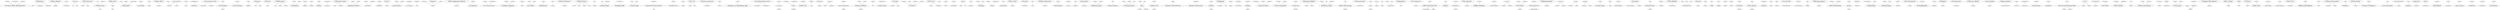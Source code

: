 strict graph "" {
	962	 [fontsize=8,
		height=0.1388888888888889,
		label="b'Hit the\\nLights'",
		level=8,
		played=3215901.0,
		pos="-16765.87,-8745.23",
		weight=101033,
		width=0.6666666666666666];
	521	 [fontsize=30,
		height=0.4722222222222222,
		label="b'Cute Is What We\\nAim For'",
		level=1,
		played=8700617.0,
		pos="-15096.91,-14220.63",
		weight=202105,
		width=4.958333333333333];
	962 -- 521	 [weight=1.0];
	1709	 [fontsize=30,
		height=0.4722222222222222,
		label="b'Redman'",
		level=1,
		played=1852239.0,
		pos="-9860.39,3038.77",
		weight=131327,
		width=1.5833333333333333];
	1687	 [fontsize=8,
		height=0.1388888888888889,
		label="b'Raekwon'",
		level=8,
		played=1678710.0,
		pos="-10338.14,-5979.64",
		weight=111718,
		width=0.4444444444444444];
	1709 -- 1687	 [weight=1.0];
	1397	 [fontsize=8,
		height=0.1388888888888889,
		label="b'Method Man\\n& Redman'",
		level=8,
		played=1232809.0,
		pos="-15606.50,1809.11",
		weight=117887,
		width=1.1805555555555556];
	1709 -- 1397	 [weight=1.0];
	1501	 [fontsize=8,
		height=0.1388888888888889,
		label="b'Naughty by\\nNature'",
		level=8,
		played=756341.0,
		pos="-6894.66,919.95",
		weight=107916,
		width=0.9444444444444444];
	1709 -- 1501	 [weight=1.0];
	1591	 [fontsize=30,
		height=0.4722222222222222,
		label="b'Papa Roach'",
		level=1,
		played=21619039.0,
		pos="-6195.16,-5303.25",
		weight=780535,
		width=2.3055555555555554];
	701	 [fontsize=8,
		height=0.1388888888888889,
		label="b'Element Eighty'",
		level=8,
		played=1582247.0,
		pos="1378.18,-12410.90",
		weight=112829,
		width=0.7083333333333334];
	1591 -- 701	 [weight=1.0];
	1624	 [fontsize=8,
		height=0.1388888888888889,
		label="b'Percy Sledge'",
		level=8,
		played=435559.0,
		pos="-10526.97,36689.28",
		weight=113856,
		width=0.625];
	1783	 [fontsize=15,
		height=0.2361111111111111,
		label="b'Sam Cooke'",
		level=4,
		played=3054876.0,
		pos="-5468.14,33550.45",
		weight=261479,
		width=1.0694444444444444];
	1624 -- 1783	 [weight=1.0];
	2199	 [fontsize=15,
		height=0.2361111111111111,
		label="b'The Notwist'",
		level=4,
		played=6008948.0,
		pos="10457.81,15143.67",
		weight=292266,
		width=1.0833333333333333];
	1880	 [fontsize=8,
		height=0.1388888888888889,
		label="b'Slut'",
		level=8,
		played=1583969.0,
		pos="10370.09,15330.55",
		weight=100560,
		width=0.18055555555555555];
	2199 -- 1880	 [weight=1.0];
	2338	 [fontsize=8,
		height=0.1388888888888889,
		label="b'Tomte'",
		level=8,
		played=3273817.0,
		pos="-279.61,26612.44",
		weight=100211,
		width=0.2916666666666667];
	2199 -- 2338	 [weight=1.0];
	1157	 [fontsize=30,
		height=0.4722222222222222,
		label="b'Kat DeLuna'",
		level=1,
		played=1221421.0,
		pos="-8617.26,25711.35",
		weight=121602,
		width=2.2083333333333335];
	1181	 [fontsize=8,
		height=0.1388888888888889,
		label="b'Keri Hilson'",
		level=8,
		played=1054733.0,
		pos="-26634.14,22292.01",
		weight=102343,
		width=0.5138888888888888];
	1157 -- 1181	 [weight=1.0];
	437	 [fontsize=8,
		height=0.1388888888888889,
		label="b'Cherish'",
		level=8,
		played=729267.0,
		pos="-15569.44,22495.32",
		weight=102774,
		width=0.375];
	1157 -- 437	 [weight=1.0];
	1473	 [fontsize=8,
		height=0.1388888888888889,
		label="b'Murs'",
		level=8,
		played=1865419.0,
		pos="35649.40,12837.71",
		weight=112456,
		width=0.2361111111111111];
	1360	 [fontsize=30,
		height=0.4722222222222222,
		label="b'Masta Ace'",
		level=1,
		played=1826556.0,
		pos="34384.08,12016.75",
		weight=112153,
		width=1.9722222222222223];
	1473 -- 1360	 [weight=1.0];
	321	 [fontsize=30,
		height=0.4722222222222222,
		label="b'Bon Jovi'",
		level=1,
		played=17942433.0,
		pos="-35068.41,13593.21",
		weight=858344,
		width=1.6111111111111112];
	2443	 [fontsize=8,
		height=0.1388888888888889,
		label="b'White Lion'",
		level=8,
		played=867671.0,
		pos="41553.98,-5510.22",
		weight=107022,
		width=0.5];
	321 -- 2443	 [weight=1.0];
	393	 [fontsize=8,
		height=0.1388888888888889,
		label="b'Cameo'",
		level=8,
		played=469921.0,
		pos="-3770.27,38455.64",
		weight=114780,
		width=0.3472222222222222];
	1725	 [fontsize=25,
		height=0.3888888888888889,
		label="b'Rick James'",
		level=2,
		played=905168.0,
		pos="-7732.72,33427.72",
		weight=179537,
		width=1.8055555555555556];
	393 -- 1725	 [weight=1.0];
	1859	 [fontsize=8,
		height=0.1388888888888889,
		label="b'Sin Bandera'",
		level=8,
		played=1161447.0,
		pos="17214.26,14309.67",
		weight=106307,
		width=0.5833333333333334];
	1306	 [fontsize=20,
		height=0.3194444444444444,
		label="b'Luis Miguel'",
		level=3,
		played=1256982.0,
		pos="15665.27,17176.24",
		weight=100781,
		width=1.4166666666666667];
	1859 -- 1306	 [weight=1.0];
	18	 [fontsize=12,
		height=0.19444444444444445,
		label="b'4hero'",
		level=5,
		played=1760492.0,
		pos="33024.62,25661.74",
		weight=169114,
		width=0.4166666666666667];
	1301	 [fontsize=8,
		height=0.1388888888888889,
		label="b'LTJ Bukem'",
		level=8,
		played=1147835.0,
		pos="31152.49,27517.41",
		weight=110380,
		width=0.5277777777777778];
	18 -- 1301	 [weight=1.0];
	2578	 [fontsize=30,
		height=0.4722222222222222,
		label="b'Sean Paul'",
		level=1,
		played=5639700.0,
		pos="-28401.62,17024.52",
		weight=460250,
		width=1.9305555555555556];
	2555	 [fontsize=8,
		height=0.1388888888888889,
		label="b'Culcha Candela'",
		level=8,
		played=2025054.0,
		pos="-29428.38,17904.61",
		weight=109017,
		width=0.75];
	2578 -- 2555	 [weight=1.0];
	111	 [fontsize=8,
		height=0.1388888888888889,
		label="b'Andain'",
		level=8,
		played=896449.0,
		pos="-14465.06,5767.74",
		weight=109556,
		width=0.3333333333333333];
	1211	 [fontsize=8,
		height=0.1388888888888889,
		label="b'Kyau vs.\\nAlbert'",
		level=8,
		played=829067.0,
		pos="-16494.95,2399.81",
		weight=106201,
		width=0.7638888888888888];
	111 -- 1211	 [weight=1.0];
	2453	 [fontsize=10,
		height=0.1527777777777778,
		label="b'Will Young'",
		level=6,
		played=1257940.0,
		pos="-36990.64,6877.15",
		weight=155037,
		width=0.6805555555555556];
	343	 [fontsize=8,
		height=0.1388888888888889,
		label="b'Boyzone'",
		level=8,
		played=831197.0,
		pos="-39635.17,18466.87",
		weight=104936,
		width=0.4166666666666667];
	2453 -- 343	 [weight=1.0];
	1943	 [fontsize=8,
		height=0.1388888888888889,
		label="b'St\xc3\xa9phane Pompougnac'",
		level=8,
		played=1142070.0,
		pos="27857.99,22354.38",
		weight=117953,
		width=1.1111111111111112];
	590	 [fontsize=20,
		height=0.3194444444444444,
		label="b'De-Phazz'",
		level=3,
		played=5103421.0,
		pos="35652.65,28256.78",
		weight=360761,
		width=1.2222222222222223];
	1943 -- 590	 [weight=1.0];
	828	 [fontsize=20,
		height=0.3194444444444444,
		label="b'From Autumn\\nto Ashes'",
		level=3,
		played=7476897.0,
		pos="-1954.91,-976.95",
		weight=238174,
		width=3.0];
	663	 [fontsize=8,
		height=0.1388888888888889,
		label="b'Drop Dead,\\nGorgeous'",
		level=8,
		played=3482284.0,
		pos="-3660.90,-1004.66",
		weight=100778,
		width=1.0972222222222223];
	828 -- 663	 [weight=1.0];
	756	 [fontsize=8,
		height=0.1388888888888889,
		label="b'Evergreen Terrace'",
		level=8,
		played=3222078.0,
		pos="-6142.74,1209.79",
		weight=110291,
		width=0.8611111111111112];
	828 -- 756	 [weight=1.0];
	1022	 [fontsize=8,
		height=0.1388888888888889,
		label="b'Jadakiss'",
		level=8,
		played=1175939.0,
		pos="-15644.99,-1410.12",
		weight=118750,
		width=0.4166666666666667];
	1284	 [fontsize=25,
		height=0.3888888888888889,
		label="b'Lloyd Banks'",
		level=2,
		played=1791056.0,
		pos="-12038.11,9188.39",
		weight=141309,
		width=1.9027777777777777];
	1022 -- 1284	 [weight=1.0];
	1463	 [fontsize=8,
		height=0.1388888888888889,
		label="b'Moya Brennan'",
		level=8,
		played=683736.0,
		pos="-29712.81,-6650.75",
		weight=103384,
		width=0.6944444444444444];
	423	 [fontsize=25,
		height=0.3888888888888889,
		label="b'Celtic Woman'",
		level=2,
		played=1318206.0,
		pos="-24188.51,-6430.02",
		weight=114314,
		width=2.1666666666666665];
	1463 -- 423	 [weight=1.0];
	2295	 [fontsize=8,
		height=0.1388888888888889,
		label="b'The Wrens'",
		level=8,
		played=1679635.0,
		pos="10850.81,36931.63",
		weight=102493,
		width=0.5138888888888888];
	729	 [fontsize=20,
		height=0.3194444444444444,
		label="b'Enon'",
		level=3,
		played=2787367.0,
		pos="15324.09,37125.22",
		weight=108667,
		width=0.6527777777777778];
	2295 -- 729	 [weight=1.0];
	731	 [fontsize=20,
		height=0.3194444444444444,
		label="b'Ensiferum'",
		level=3,
		played=10858350.0,
		pos="-8679.43,12650.67",
		weight=181637,
		width=1.2638888888888888];
	2368	 [fontsize=8,
		height=0.1388888888888889,
		label="b'Turisas'",
		level=8,
		played=3525951.0,
		pos="-7337.86,12581.26",
		weight=102273,
		width=0.3472222222222222];
	731 -- 2368	 [weight=1.0];
	1148	 [fontsize=8,
		height=0.1388888888888889,
		label="b'Kalmah'",
		level=8,
		played=4242693.0,
		pos="-6451.79,10496.91",
		weight=116026,
		width=0.3611111111111111];
	731 -- 1148	 [weight=1.0];
	1003	 [fontsize=25,
		height=0.3888888888888889,
		label="b'Infernal'",
		level=2,
		played=1342071.0,
		pos="-14603.98,7277.03",
		weight=147992,
		width=1.1666666666666667];
	63	 [fontsize=8,
		height=0.1388888888888889,
		label="b'Alcazar'",
		level=8,
		played=772231.0,
		pos="-36494.99,12424.61",
		weight=109594,
		width=0.3611111111111111];
	1003 -- 63	 [weight=1.0];
	949	 [fontsize=30,
		height=0.4722222222222222,
		label="b'Helloween'",
		level=1,
		played=11607461.0,
		pos="35250.35,1640.52",
		weight=297463,
		width=1.9583333333333333];
	1688	 [fontsize=8,
		height=0.1388888888888889,
		label="b'Rage'",
		level=8,
		played=2897484.0,
		pos="41269.88,-1358.93",
		weight=103188,
		width=0.2638888888888889];
	949 -- 1688	 [weight=1.0];
	1661	 [fontsize=8,
		height=0.1388888888888889,
		label="b'Primal Fear'",
		level=8,
		played=1641017.0,
		pos="42391.32,-1569.09",
		weight=103147,
		width=0.5416666666666666];
	949 -- 1661	 [weight=1.0];
	1770	 [fontsize=8,
		height=0.1388888888888889,
		label="b'Running Wild'",
		level=8,
		played=2260303.0,
		pos="41991.02,-1333.76",
		weight=108043,
		width=0.625];
	949 -- 1770	 [weight=1.0];
	683	 [fontsize=8,
		height=0.1388888888888889,
		label="b'Edenbridge'",
		level=8,
		played=1457973.0,
		pos="32978.49,-16048.97",
		weight=106851,
		width=0.5416666666666666];
	2465	 [fontsize=30,
		height=0.4722222222222222,
		label="b'Xandria'",
		level=1,
		played=3253756.0,
		pos="32390.53,-19660.39",
		weight=146459,
		width=1.4444444444444444];
	683 -- 2465	 [weight=1.0];
	183	 [fontsize=8,
		height=0.1388888888888889,
		label="b'Auf der\\nMaur'",
		level=8,
		played=1235545.0,
		pos="23020.04,18662.35",
		weight=116032,
		width=0.6666666666666666];
	963	 [fontsize=20,
		height=0.3194444444444444,
		label="b'Hole'",
		level=3,
		played=5142106.0,
		pos="7072.31,5191.51",
		weight=360592,
		width=0.5833333333333334];
	183 -- 963	 [weight=1.0];
	1838	 [fontsize=8,
		height=0.1388888888888889,
		label="b'Sherwood'",
		level=8,
		played=2360992.0,
		pos="-10853.65,-15993.28",
		weight=102483,
		width=0.4861111111111111];
	1326	 [fontsize=20,
		height=0.3194444444444444,
		label="b'Mae'",
		level=3,
		played=9269380.0,
		pos="-13694.53,-7445.55",
		weight=310303,
		width=0.5416666666666666];
	1838 -- 1326	 [weight=1.0];
	570	 [fontsize=8,
		height=0.1388888888888889,
		label="b'Deathstars'",
		level=8,
		played=4753078.0,
		pos="2905.22,498.78",
		weight=109203,
		width=0.5138888888888888];
	1584	 [fontsize=30,
		height=0.4722222222222222,
		label="b'Pain'",
		level=1,
		played=5681123.0,
		pos="5121.90,3875.70",
		weight=155990,
		width=0.8472222222222222];
	570 -- 1584	 [weight=1.0];
	158	 [fontsize=8,
		height=0.1388888888888889,
		label="b'Arrested Development'",
		level=8,
		played=1081733.0,
		pos="-16971.23,-2744.14",
		weight=110348,
		width=1.0555555555555556];
	274	 [fontsize=12,
		height=0.19444444444444445,
		label="b'Blackalicious'",
		level=5,
		played=3171499.0,
		pos="40236.71,18920.11",
		weight=204179,
		width=0.9166666666666666];
	158 -- 274	 [weight=1.0];
	1340	 [fontsize=30,
		height=0.4722222222222222,
		label="b'Mariah Carey'",
		level=1,
		played=14393163.0,
		pos="-9913.66,24711.82",
		weight=720333,
		width=2.513888888888889];
	1897	 [fontsize=8,
		height=0.1388888888888889,
		label="b'Solange'",
		level=8,
		played=661219.0,
		pos="-10387.33,22926.30",
		weight=107376,
		width=0.3888888888888889];
	1340 -- 1897	 [weight=1.0];
	1412	 [fontsize=8,
		height=0.1388888888888889,
		label="b'Michelle Williams'",
		level=8,
		played=738432.0,
		pos="-7338.29,25473.50",
		weight=100180,
		width=0.8055555555555556];
	1340 -- 1412	 [weight=1.0];
	62	 [fontsize=8,
		height=0.1388888888888889,
		label="b'Albert King'",
		level=8,
		played=773593.0,
		pos="29852.53,-6641.65",
		weight=112542,
		width=0.5138888888888888];
	1104	 [fontsize=30,
		height=0.4722222222222222,
		label="b'Johnny Winter'",
		level=1,
		played=963992.0,
		pos="31696.74,-4958.82",
		weight=131056,
		width=2.6666666666666665];
	62 -- 1104	 [weight=1.0];
	1072	 [fontsize=8,
		height=0.1388888888888889,
		label="b'Jim Jones'",
		level=8,
		played=1206799.0,
		pos="-10351.18,12730.71",
		weight=101578,
		width=0.4861111111111111];
	1284 -- 1072	 [weight=1.0];
	811	 [fontsize=8,
		height=0.1388888888888889,
		label="b'Forever the\\nSickest Kids'",
		level=8,
		played=4019806.0,
		pos="-33388.14,-15543.63",
		weight=108294,
		width=1.1944444444444444];
	811 -- 521	 [weight=1.0];
	1178	 [fontsize=8,
		height=0.1388888888888889,
		label="b'Kenny Rogers'",
		level=8,
		played=829654.0,
		pos="-32533.03,5867.95",
		weight=116124,
		width=0.6805555555555556];
	1093	 [fontsize=15,
		height=0.2361111111111111,
		label="b'John Denver'",
		level=4,
		played=1668092.0,
		pos="-32348.74,5579.76",
		weight=185614,
		width=1.1666666666666667];
	1178 -- 1093	 [weight=1.0];
	2110	 [fontsize=8,
		height=0.1388888888888889,
		label="b'The Dead\\n60s'",
		level=8,
		played=945359.0,
		pos="-18317.64,50790.04",
		weight=105165,
		width=0.7222222222222222];
	1420	 [fontsize=20,
		height=0.3194444444444444,
		label="b'Milburn'",
		level=3,
		played=2187607.0,
		pos="-17313.94,51431.19",
		weight=162623,
		width=0.9166666666666666];
	2110 -- 1420	 [weight=1.0];
	1405	 [fontsize=25,
		height=0.3888888888888889,
		label="b'M.I.A.'",
		level=2,
		played=14954538.0,
		pos="-8513.86,19918.73",
		weight=563873,
		width=0.9166666666666666];
	1917	 [fontsize=8,
		height=0.1388888888888889,
		label="b'Spank Rock'",
		level=8,
		played=1460551.0,
		pos="38278.04,20115.39",
		weight=115507,
		width=0.5694444444444444];
	1405 -- 1917	 [weight=1.0];
	2415	 [fontsize=8,
		height=0.1388888888888889,
		label="b'Vinylshakerz'",
		level=8,
		played=561862.0,
		pos="-18673.59,-10461.10",
		weight=105101,
		width=0.5972222222222222];
	2385	 [fontsize=20,
		height=0.3194444444444444,
		label="b'Uniting Nations'",
		level=3,
		played=609742.0,
		pos="-14911.13,7280.65",
		weight=103026,
		width=1.8888888888888888];
	2415 -- 2385	 [weight=1.0];
	1081	 [fontsize=8,
		height=0.1388888888888889,
		label="b'Joaqu\xc3\xadn Sabina'",
		level=8,
		played=2285123.0,
		pos="13588.09,14356.90",
		weight=107453,
		width=0.7361111111111112];
	1291	 [fontsize=12,
		height=0.19444444444444445,
		label="b'Los Rodr\xc3\xadguez'",
		level=5,
		played=848868.0,
		pos="14718.47,13634.35",
		weight=102724,
		width=1.0277777777777777];
	1081 -- 1291	 [weight=1.0];
	702	 [fontsize=12,
		height=0.19444444444444445,
		label="b'Elis Regina'",
		level=5,
		played=1531099.0,
		pos="26466.48,24289.46",
		weight=148727,
		width=0.8055555555555556];
	462	 [fontsize=8,
		height=0.1388888888888889,
		label="b'Cibelle'",
		level=8,
		played=859277.0,
		pos="25144.44,22248.98",
		weight=100052,
		width=0.3194444444444444];
	702 -- 462	 [weight=1.0];
	1720	 [fontsize=8,
		height=0.1388888888888889,
		label="b'Ricardo Villalobos'",
		level=8,
		played=1219520.0,
		pos="8317.10,32580.66",
		weight=118624,
		width=0.8333333333333334];
	1499	 [fontsize=8,
		height=0.1388888888888889,
		label="b'Nathan Fake'",
		level=8,
		played=1207239.0,
		pos="29354.88,1477.66",
		weight=107759,
		width=0.6111111111111112];
	1720 -- 1499	 [weight=1.0];
	2048	 [fontsize=30,
		height=0.4722222222222222,
		label="b'The Apples\\nin Stereo'",
		level=1,
		played=4167192.0,
		pos="10844.07,37338.56",
		weight=225617,
		width=4.125];
	1557	 [fontsize=8,
		height=0.1388888888888889,
		label="b'Oh No!\\nOh My!'",
		level=8,
		played=1319159.0,
		pos="6404.30,46168.17",
		weight=100408,
		width=0.7638888888888888];
	2048 -- 1557	 [weight=1.0];
	367	 [fontsize=8,
		height=0.1388888888888889,
		label="b'Bubba Sparxxx'",
		level=8,
		played=1081017.0,
		pos="-10924.91,10519.45",
		weight=114029,
		width=0.7222222222222222];
	1305	 [fontsize=30,
		height=0.4722222222222222,
		label="b'Ludacris'",
		level=1,
		played=6776141.0,
		pos="-13633.08,-4313.98",
		weight=423907,
		width=1.5833333333333333];
	367 -- 1305	 [weight=1.0];
	2517	 [fontsize=8,
		height=0.1388888888888889,
		label="b'Henry Purcell'",
		level=8,
		played=584735.0,
		pos="33924.24,-11393.27",
		weight=101771,
		width=0.6388888888888888];
	2509	 [fontsize=15,
		height=0.2361111111111111,
		label="b'Georg Friedrich\\nH\xc3\xa4ndel'",
		level=4,
		played=2337334.0,
		pos="24686.65,-11668.42",
		weight=279189,
		width=2.236111111111111];
	2517 -- 2509	 [weight=1.0];
	165	 [fontsize=8,
		height=0.1388888888888889,
		label="b'Ashley Tisdale'",
		level=8,
		played=2449403.0,
		pos="-45001.35,4494.15",
		weight=114791,
		width=0.6805555555555556];
	164	 [fontsize=30,
		height=0.4722222222222222,
		label="b'Ashlee Simpson'",
		level=1,
		played=7474313.0,
		pos="-38852.29,26551.47",
		weight=469115,
		width=3.013888888888889];
	165 -- 164	 [weight=1.0];
	1513	 [fontsize=10,
		height=0.1527777777777778,
		label="b'Nevermore'",
		level=6,
		played=4605695.0,
		pos="-9106.97,7064.93",
		weight=155046,
		width=0.7222222222222222];
	757	 [fontsize=8,
		height=0.1388888888888889,
		label="b'Evergrey'",
		level=8,
		played=3861082.0,
		pos="35974.02,5143.73",
		weight=119141,
		width=0.4305555555555556];
	1513 -- 757	 [weight=1.0];
	1216	 [fontsize=8,
		height=0.1388888888888889,
		label="b'La Bouche'",
		level=8,
		played=688537.0,
		pos="-23943.25,13976.98",
		weight=116885,
		width=0.5138888888888888];
	33	 [fontsize=20,
		height=0.3194444444444444,
		label="b'Ace of\\nBase'",
		level=3,
		played=3893048.0,
		pos="-35615.18,11046.72",
		weight=371921,
		width=1.6527777777777777];
	1216 -- 33	 [weight=1.0];
	519	 [fontsize=8,
		height=0.1388888888888889,
		label="b'Cut Chemist'",
		level=8,
		played=1233450.0,
		pos="30269.43,12743.04",
		weight=104650,
		width=0.5833333333333334];
	631	 [fontsize=30,
		height=0.4722222222222222,
		label="b'DJ Krush'",
		level=1,
		played=4801063.0,
		pos="25974.73,3554.86",
		weight=297590,
		width=1.7222222222222223];
	519 -- 631	 [weight=1.0];
	1049	 [fontsize=8,
		height=0.1388888888888889,
		label="b'Jazzamor'",
		level=8,
		played=986128.0,
		pos="28207.48,26718.82",
		weight=114778,
		width=0.4583333333333333];
	1430	 [fontsize=12,
		height=0.19444444444444445,
		label="b'Minus 8'",
		level=5,
		played=1093297.0,
		pos="30223.42,20741.36",
		weight=169244,
		width=0.5555555555555556];
	1049 -- 1430	 [weight=1.0];
	555	 [fontsize=30,
		height=0.4722222222222222,
		label="b'David Gilmour'",
		level=1,
		played=3226915.0,
		pos="39251.68,13217.05",
		weight=223557,
		width=2.6527777777777777];
	1583	 [fontsize=8,
		height=0.1388888888888889,
		label="b'Page &\\nPlant'",
		level=8,
		played=591415.0,
		pos="37717.95,-5795.41",
		weight=100072,
		width=0.6805555555555556];
	555 -- 1583	 [weight=1.0];
	797	 [fontsize=30,
		height=0.4722222222222222,
		label="b'Fleet Foxes'",
		level=1,
		played=10289717.0,
		pos="1755.36,38008.70",
		weight=368486,
		width=2.1805555555555554];
	2117	 [fontsize=8,
		height=0.1388888888888889,
		label="b'The Dodos'",
		level=8,
		played=2249013.0,
		pos="-28.79,35615.56",
		weight=100247,
		width=0.5277777777777778];
	797 -- 2117	 [weight=1.0];
	2475	 [fontsize=8,
		height=0.1388888888888889,
		label="b'Yeasayer'",
		level=8,
		played=2285970.0,
		pos="4328.05,16374.91",
		weight=111345,
		width=0.4444444444444444];
	797 -- 2475	 [weight=1.0];
	1837	 [fontsize=8,
		height=0.1388888888888889,
		label="b'Shearwater'",
		level=8,
		played=1841552.0,
		pos="12911.02,37743.07",
		weight=109611,
		width=0.5416666666666666];
	797 -- 1837	 [weight=1.0];
	657	 [fontsize=8,
		height=0.1388888888888889,
		label="b'Dr. Dog'",
		level=8,
		played=1953201.0,
		pos="-2719.51,40203.83",
		weight=109015,
		width=0.3611111111111111];
	797 -- 657	 [weight=1.0];
	1051	 [fontsize=8,
		height=0.1388888888888889,
		label="b'J.B.O.'",
		level=8,
		played=2376052.0,
		pos="-2478.46,24321.30",
		weight=105491,
		width=0.2916666666666667];
	2459	 [fontsize=15,
		height=0.2361111111111111,
		label="b'WIZO'",
		level=4,
		played=2703924.0,
		pos="-1783.82,24639.65",
		weight=106392,
		width=0.5416666666666666];
	1051 -- 2459	 [weight=1.0];
	1699	 [fontsize=8,
		height=0.1388888888888889,
		label="b'Ratt'",
		level=8,
		played=1034519.0,
		pos="41518.09,-4650.20",
		weight=104882,
		width=0.19444444444444445];
	1683	 [fontsize=30,
		height=0.4722222222222222,
		label="b'Quiet Riot'",
		level=1,
		played=919922.0,
		pos="43688.59,-8054.44",
		weight=134496,
		width=1.8611111111111112];
	1699 -- 1683	 [weight=1.0];
	2029	 [fontsize=8,
		height=0.1388888888888889,
		label="b\"Terence Trent\\nD'Arby\"",
		level=8,
		played=517714.0,
		pos="-17185.68,22718.43",
		weight=103285,
		width=1.0416666666666667];
	1858	 [fontsize=30,
		height=0.4722222222222222,
		label="b'Simply Red'",
		level=1,
		played=3168648.0,
		pos="-38955.29,4083.89",
		weight=330517,
		width=2.138888888888889];
	2029 -- 1858	 [weight=1.0];
	2425	 [fontsize=8,
		height=0.1388888888888889,
		label="b'Warren G'",
		level=8,
		played=1013870.0,
		pos="-15027.70,-813.51",
		weight=118072,
		width=0.4583333333333333];
	1890	 [fontsize=25,
		height=0.3888888888888889,
		label="b'Snoop Dogg'",
		level=2,
		played=10745966.0,
		pos="-10170.08,1588.38",
		weight=617991,
		width=1.9444444444444444];
	2425 -- 1890	 [weight=1.0];
	122	 [fontsize=8,
		height=0.1388888888888889,
		label="b'Angus &\\nJulia Stone'",
		level=8,
		played=1665194.0,
		pos="24787.11,15319.04",
		weight=103944,
		width=1.0138888888888888];
	1117	 [fontsize=25,
		height=0.3888888888888889,
		label="b'Jos\xc3\xa9 Gonz\xc3\xa1lez'",
		level=2,
		played=13893748.0,
		pos="25101.63,14926.32",
		weight=545027,
		width=2.3055555555555554];
	122 -- 1117	 [weight=1.0];
	2294	 [fontsize=8,
		height=0.1388888888888889,
		label="b'The Wreckers'",
		level=8,
		played=1298380.0,
		pos="3889.50,-7078.88",
		weight=105282,
		width=0.6527777777777778];
	1411	 [fontsize=20,
		height=0.3194444444444444,
		label="b'Michelle Branch'",
		level=3,
		played=5520817.0,
		pos="8877.77,4359.07",
		weight=440679,
		width=1.9861111111111112];
	2294 -- 1411	 [weight=1.0];
	2576	 [fontsize=8,
		height=0.1388888888888889,
		label="b'Peter Fox'",
		level=8,
		played=2496081.0,
		pos="-5126.91,26844.18",
		weight=100618,
		width=0.4583333333333333];
	2579	 [fontsize=12,
		height=0.19444444444444445,
		label="b'Seeed'",
		level=5,
		played=4545777.0,
		pos="-6049.09,26471.29",
		weight=205510,
		width=0.4722222222222222];
	2576 -- 2579	 [weight=1.0];
	814	 [fontsize=25,
		height=0.3888888888888889,
		label="b'Four Tet'",
		level=2,
		played=6841879.0,
		pos="35752.05,31109.75",
		weight=355413,
		width=1.3194444444444444];
	1334	 [fontsize=8,
		height=0.1388888888888889,
		label="b'Manitoba'",
		level=8,
		played=994284.0,
		pos="14122.69,22903.54",
		weight=106052,
		width=0.4444444444444444];
	814 -- 1334	 [weight=1.0];
	2365	 [fontsize=8,
		height=0.1388888888888889,
		label="b'Tunng'",
		level=8,
		played=2045502.0,
		pos="13601.57,22620.49",
		weight=108798,
		width=0.3055555555555556];
	814 -- 2365	 [weight=1.0];
	1983	 [fontsize=30,
		height=0.4722222222222222,
		label="b'Sunrise Avenue'",
		level=1,
		played=3305105.0,
		pos="5036.25,8003.94",
		weight=181985,
		width=2.9444444444444446];
	2177	 [fontsize=8,
		height=0.1388888888888889,
		label="b'The Last\\nGoodnight'",
		level=8,
		played=1111986.0,
		pos="5000.44,8174.05",
		weight=101507,
		width=0.9861111111111112];
	1983 -- 2177	 [weight=1.0];
	1554	 [fontsize=8,
		height=0.1388888888888889,
		label="b'Oceansize'",
		level=8,
		played=3305051.0,
		pos="10519.20,16953.48",
		weight=115935,
		width=0.5];
	2015	 [fontsize=9,
		height=0.1388888888888889,
		label="b'Team Sleep'",
		level=7,
		played=2823604.0,
		pos="4336.46,-26222.46",
		weight=140572,
		width=0.7361111111111112];
	1554 -- 2015	 [weight=1.0];
	835	 [fontsize=8,
		height=0.1388888888888889,
		label="b'Fu Manchu'",
		level=8,
		played=2235580.0,
		pos="7296.15,-23436.28",
		weight=113425,
		width=0.5416666666666666];
	1681	 [fontsize=30,
		height=0.4722222222222222,
		label="b'Queens of the\\nStone Age'",
		level=1,
		played=39810597.0,
		pos="-5476.47,-22886.93",
		weight=999056,
		width=4.916666666666667];
	835 -- 1681	 [weight=1.0];
	2192	 [fontsize=20,
		height=0.3194444444444444,
		label="b'The Mighty\\nMighty Bosstones'",
		level=3,
		played=3772495.0,
		pos="-5798.60,-29569.19",
		weight=194604,
		width=3.8055555555555554];
	2263	 [fontsize=8,
		height=0.1388888888888889,
		label="b'The Suicide\\nMachines'",
		level=8,
		played=2303893.0,
		pos="-17452.54,-18984.56",
		weight=117303,
		width=1.0972222222222223];
	2192 -- 2263	 [weight=1.0];
	257	 [fontsize=8,
		height=0.1388888888888889,
		label="b'Big D and the\\nKids Table'",
		level=8,
		played=2703551.0,
		pos="-4683.02,-28807.21",
		weight=111468,
		width=1.2083333333333333];
	2192 -- 257	 [weight=1.0];
	2585	 [fontsize=8,
		height=0.1388888888888889,
		label="b'The Upsetters'",
		level=8,
		played=739120.0,
		pos="-26115.38,19725.47",
		weight=113783,
		width=0.6666666666666666];
	2572	 [fontsize=10,
		height=0.1527777777777778,
		label="b'Lee \"Scratch\"\\nPerry'",
		level=6,
		played=1404146.0,
		pos="-26487.18,18584.89",
		weight=152041,
		width=1.3611111111111112];
	2585 -- 2572	 [weight=1.0];
	9	 [fontsize=8,
		height=0.1388888888888889,
		label="b'(hed) Planet\\nEarth'",
		level=8,
		played=2485953.0,
		pos="6009.79,5428.17",
		weight=116026,
		width=0.9166666666666666];
	1540	 [fontsize=12,
		height=0.19444444444444445,
		label="b'Nonpoint'",
		level=5,
		played=2826196.0,
		pos="811.37,-10092.71",
		weight=166970,
		width=0.6388888888888888];
	9 -- 1540	 [weight=1.0];
	1556	 [fontsize=8,
		height=0.1388888888888889,
		label="b'Ohio Players'",
		level=8,
		played=465843.0,
		pos="-3279.37,35092.99",
		weight=106134,
		width=0.6111111111111112];
	1556 -- 1725	 [weight=1.0];
	827	 [fontsize=8,
		height=0.1388888888888889,
		label="b'Frightened Rabbit'",
		level=8,
		played=2226905.0,
		pos="12192.21,38434.26",
		weight=100186,
		width=0.8333333333333334];
	320	 [fontsize=30,
		height=0.4722222222222222,
		label="b'Bon Iver'",
		level=1,
		played=9091948.0,
		pos="-1803.62,42926.55",
		weight=202669,
		width=1.5555555555555556];
	827 -- 320	 [weight=1.0];
	347	 [fontsize=15,
		height=0.2361111111111111,
		label="b'Brandy'",
		level=4,
		played=3041091.0,
		pos="-10541.02,25957.66",
		weight=258100,
		width=0.6527777777777778];
	2008	 [fontsize=8,
		height=0.1388888888888889,
		label="b'Tamia'",
		level=8,
		played=939094.0,
		pos="-12915.72,26212.02",
		weight=118430,
		width=0.2916666666666667];
	347 -- 2008	 [weight=1.0];
	1477	 [fontsize=15,
		height=0.2361111111111111,
		label="b'Mutya Buena'",
		level=4,
		played=931054.0,
		pos="-31201.70,24759.08",
		weight=149083,
		width=1.2083333333333333];
	1836	 [fontsize=8,
		height=0.1388888888888889,
		label="b'Shayne Ward'",
		level=8,
		played=1237669.0,
		pos="-48469.28,5973.85",
		weight=107689,
		width=0.6388888888888888];
	1477 -- 1836	 [weight=1.0];
	1373	 [fontsize=8,
		height=0.1388888888888889,
		label="b'Mayday Parade'",
		level=8,
		played=5266242.0,
		pos="-37815.75,-15358.74",
		weight=118449,
		width=0.75];
	1373 -- 521	 [weight=1.0];
	428	 [fontsize=8,
		height=0.1388888888888889,
		label="b'Charles Aznavour'",
		level=8,
		played=1032481.0,
		pos="-12039.79,34481.46",
		weight=102760,
		width=0.8333333333333334];
	1085	 [fontsize=8,
		height=0.1388888888888889,
		label="b'Joe Dassin'",
		level=8,
		played=1266684.0,
		pos="-11846.00,35383.59",
		weight=116329,
		width=0.5277777777777778];
	428 -- 1085	 [weight=1.0];
	1021	 [fontsize=12,
		height=0.19444444444444445,
		label="b'Jacques Brel'",
		level=5,
		played=2220822.0,
		pos="-12790.94,34060.04",
		weight=143415,
		width=0.9166666666666666];
	428 -- 1021	 [weight=1.0];
	130	 [fontsize=8,
		height=0.1388888888888889,
		label="b'Annett Louisan'",
		level=8,
		played=1278825.0,
		pos="-1144.36,30427.06",
		weight=100586,
		width=0.7083333333333334];
	951	 [fontsize=15,
		height=0.2361111111111111,
		label="b'Herbert Gr\xc3\xb6nemeyer'",
		level=4,
		played=2021205.0,
		pos="515.93,27492.05",
		weight=135891,
		width=1.875];
	130 -- 951	 [weight=1.0];
	1844	 [fontsize=8,
		height=0.1388888888888889,
		label="b'Shirley Horn'",
		level=8,
		played=481968.0,
		pos="-13089.29,31994.62",
		weight=107627,
		width=0.5833333333333334];
	1492	 [fontsize=30,
		height=0.4722222222222222,
		label="b'Nancy Wilson'",
		level=1,
		played=731569.0,
		pos="-17842.38,26529.54",
		weight=148489,
		width=2.5555555555555554];
	1844 -- 1492	 [weight=1.0];
	2347	 [fontsize=12,
		height=0.19444444444444445,
		label="b'Tortoise'",
		level=5,
		played=3724616.0,
		pos="1195.58,20469.79",
		weight=214561,
		width=0.5555555555555556];
	1877	 [fontsize=8,
		height=0.1388888888888889,
		label="b'Slint'",
		level=8,
		played=1219030.0,
		pos="146.52,22436.05",
		weight=107336,
		width=0.20833333333333334];
	2347 -- 1877	 [weight=1.0];
	262	 [fontsize=8,
		height=0.1388888888888889,
		label="b'Bill Haley and\\nthe Comets'",
		level=8,
		played=456305.0,
		pos="45505.90,2305.32",
		weight=108643,
		width=1.2638888888888888];
	459	 [fontsize=20,
		height=0.3194444444444444,
		label="b'Chubby Checker'",
		level=3,
		played=430651.0,
		pos="45478.88,4228.26",
		weight=101631,
		width=2.0694444444444446];
	262 -- 459	 [weight=1.0];
	511	 [fontsize=20,
		height=0.3194444444444444,
		label="b'Crossfade'",
		level=3,
		played=4117608.0,
		pos="-7634.68,-19496.78",
		weight=257392,
		width=1.2777777777777777];
	452	 [fontsize=8,
		height=0.1388888888888889,
		label="b'Chris Daughtry'",
		level=8,
		played=1867190.0,
		pos="-8300.13,-19434.51",
		weight=104854,
		width=0.7083333333333334];
	511 -- 452	 [weight=1.0];
	675	 [fontsize=8,
		height=0.1388888888888889,
		label="b'Earshot'",
		level=8,
		played=1221182.0,
		pos="215.90,-12638.47",
		weight=110482,
		width=0.375];
	511 -- 675	 [weight=1.0];
	1979	 [fontsize=8,
		height=0.1388888888888889,
		label="b'Sugarplum Fairy'",
		level=8,
		played=1788056.0,
		pos="-25186.39,33271.43",
		weight=109109,
		width=0.7777777777777778];
	384	 [fontsize=25,
		height=0.3888888888888889,
		label="b'Caesars'",
		level=2,
		played=2097772.0,
		pos="-25801.85,31520.69",
		weight=208813,
		width=1.3055555555555556];
	1979 -- 384	 [weight=1.0];
	699	 [fontsize=25,
		height=0.3888888888888889,
		label="b'Electronic'",
		level=2,
		played=709381.0,
		pos="17789.07,-4947.33",
		weight=106894,
		width=1.5277777777777777];
	23	 [fontsize=8,
		height=0.1388888888888889,
		label="b'808 State'",
		level=8,
		played=737246.0,
		pos="21301.34,-2124.30",
		weight=107838,
		width=0.4583333333333333];
	699 -- 23	 [weight=1.0];
	2181	 [fontsize=8,
		height=0.1388888888888889,
		label="b'The Lightning\\nSeeds'",
		level=8,
		played=795834.0,
		pos="17583.92,-6007.79",
		weight=107468,
		width=1.0277777777777777];
	699 -- 2181	 [weight=1.0];
	1296	 [fontsize=8,
		height=0.1388888888888889,
		label="b'Lou Rawls'",
		level=8,
		played=414030.0,
		pos="-9374.55,34152.09",
		weight=100101,
		width=0.5];
	1296 -- 1492	 [weight=1.0];
	59	 [fontsize=8,
		height=0.1388888888888889,
		label="b'Alan Jackson'",
		level=8,
		played=1599813.0,
		pos="-27128.96,28135.47",
		weight=114732,
		width=0.625];
	2326	 [fontsize=9,
		height=0.1388888888888889,
		label="b'Tim McGraw'",
		level=7,
		played=2358313.0,
		pos="-25995.98,29681.88",
		weight=130016,
		width=0.7777777777777778];
	59 -- 2326	 [weight=1.0];
	2073	 [fontsize=8,
		height=0.1388888888888889,
		label="b'The Bluetones'",
		level=8,
		played=853005.0,
		pos="-27743.31,-1466.68",
		weight=103279,
		width=0.6805555555555556];
	2367	 [fontsize=15,
		height=0.2361111111111111,
		label="b'Turin Brakes'",
		level=4,
		played=2415581.0,
		pos="-11264.59,40378.93",
		weight=245432,
		width=1.1527777777777777];
	2073 -- 2367	 [weight=1.0];
	2011	 [fontsize=15,
		height=0.2361111111111111,
		label="b'Taproot'",
		level=4,
		played=3068334.0,
		pos="-1006.88,-21362.26",
		weight=212719,
		width=0.6805555555555556];
	1870	 [fontsize=8,
		height=0.1388888888888889,
		label="b'Skindred'",
		level=8,
		played=2146874.0,
		pos="-4651.49,-26556.57",
		weight=102167,
		width=0.4166666666666667];
	2011 -- 1870	 [weight=1.0];
	796	 [fontsize=8,
		height=0.1388888888888889,
		label="b'Flaw'",
		level=8,
		played=1445419.0,
		pos="2380.84,-16189.89",
		weight=114166,
		width=0.2222222222222222];
	2011 -- 796	 [weight=1.0];
	1993	 [fontsize=8,
		height=0.1388888888888889,
		label="b'Swayzak'",
		level=8,
		played=1071971.0,
		pos="15362.12,-1995.42",
		weight=116014,
		width=0.4305555555555556];
	2320	 [fontsize=12,
		height=0.19444444444444445,
		label="b'Tiefschwarz'",
		level=5,
		played=592764.0,
		pos="3307.85,32805.56",
		weight=100188,
		width=0.8333333333333334];
	1993 -- 2320	 [weight=1.0];
	1547	 [fontsize=8,
		height=0.1388888888888889,
		label="b'Novaspace'",
		level=8,
		played=804710.0,
		pos="-21060.46,9439.25",
		weight=118547,
		width=0.5416666666666666];
	815	 [fontsize=25,
		height=0.3888888888888889,
		label="b'Fragma'",
		level=2,
		played=1465249.0,
		pos="-15280.77,5933.24",
		weight=196835,
		width=1.2083333333333333];
	1547 -- 815	 [weight=1.0];
	642	 [fontsize=8,
		height=0.1388888888888889,
		label="b'Donald Byrd'",
		level=8,
		played=569230.0,
		pos="21802.42,21497.07",
		weight=105015,
		width=0.5833333333333334];
	822	 [fontsize=8,
		height=0.1388888888888889,
		label="b'Freddie Hubbard'",
		level=8,
		played=537085.0,
		pos="21908.87,21844.96",
		weight=103588,
		width=0.7916666666666666];
	642 -- 822	 [weight=1.0];
	25	 [fontsize=8,
		height=0.1388888888888889,
		label="b'A*Teens'",
		level=8,
		played=1387493.0,
		pos="-37684.33,10393.47",
		weight=106133,
		width=0.4027777777777778];
	958	 [fontsize=20,
		height=0.3194444444444444,
		label="b'Hilary Duff'",
		level=3,
		played=8249423.0,
		pos="-50035.91,3642.57",
		weight=408619,
		width=1.3055555555555556];
	25 -- 958	 [weight=1.0];
	2277	 [fontsize=30,
		height=0.4722222222222222,
		label="b'The Used'",
		level=1,
		played=25453767.0,
		pos="-8001.79,-7023.95",
		weight=533923,
		width=1.8194444444444444];
	1320	 [fontsize=8,
		height=0.1388888888888889,
		label="b'Madina Lake'",
		level=8,
		played=2542373.0,
		pos="-34004.30,-14312.44",
		weight=110233,
		width=0.6111111111111112];
	2277 -- 1320	 [weight=1.0];
	2044	 [fontsize=20,
		height=0.3194444444444444,
		label="b'The Almost'",
		level=3,
		played=2560203.0,
		pos="-13185.34,-16441.94",
		weight=103130,
		width=1.4166666666666667];
	37	 [fontsize=8,
		height=0.1388888888888889,
		label="b'A Day\\nto Remember'",
		level=8,
		played=8188670.0,
		pos="-24785.16,-13747.82",
		weight=109699,
		width=1.0138888888888888];
	2044 -- 37	 [weight=1.0];
	2268	 [fontsize=8,
		height=0.1388888888888889,
		label="b'The The'",
		level=8,
		played=1081610.0,
		pos="21446.15,-10490.15",
		weight=107605,
		width=0.4027777777777778];
	2469	 [fontsize=12,
		height=0.19444444444444445,
		label="b'XTC'",
		level=5,
		played=3162538.0,
		pos="19327.49,-12643.38",
		weight=214648,
		width=0.3194444444444444];
	2268 -- 2469	 [weight=1.0];
	1619	 [fontsize=30,
		height=0.4722222222222222,
		label="b'Pedro the\\nLion'",
		level=1,
		played=4419533.0,
		pos="9994.39,43937.85",
		weight=240022,
		width=2.9444444444444446];
	530	 [fontsize=8,
		height=0.1388888888888889,
		label="b'Damien Jurado'",
		level=8,
		played=1616692.0,
		pos="-4549.27,44457.19",
		weight=105792,
		width=0.7222222222222222];
	1619 -- 530	 [weight=1.0];
	2128	 [fontsize=8,
		height=0.1388888888888889,
		label="b'The Exploited'",
		level=8,
		played=2150525.0,
		pos="-31114.86,-23648.16",
		weight=109464,
		width=0.6527777777777778];
	561	 [fontsize=20,
		height=0.3194444444444444,
		label="b'Dead Kennedys'",
		level=3,
		played=8249214.0,
		pos="-30737.24,-23190.68",
		weight=350906,
		width=1.9861111111111112];
	2128 -- 561	 [weight=1.0];
	200	 [fontsize=8,
		height=0.1388888888888889,
		label="b'Backyard Babies'",
		level=8,
		played=2480402.0,
		pos="47924.93,239.56",
		weight=100354,
		width=0.7916666666666666];
	115	 [fontsize=10,
		height=0.1527777777777778,
		label="b'Andrew W.K.'",
		level=6,
		played=2569166.0,
		pos="2057.42,-12505.10",
		weight=146995,
		width=0.8472222222222222];
	200 -- 115	 [weight=1.0];
	626	 [fontsize=8,
		height=0.1388888888888889,
		label="b'Djavan'",
		level=8,
		played=1080717.0,
		pos="25263.67,26993.48",
		weight=111821,
		width=0.3333333333333333];
	866	 [fontsize=12,
		height=0.19444444444444445,
		label="b'Gilberto Gil'",
		level=5,
		played=1254268.0,
		pos="24244.88,26758.11",
		weight=144354,
		width=0.7916666666666666];
	626 -- 866	 [weight=1.0];
	1135	 [fontsize=25,
		height=0.3888888888888889,
		label="b'Junior Boys'",
		level=2,
		played=4049716.0,
		pos="8278.62,27343.55",
		weight=200236,
		width=1.8194444444444444];
	725	 [fontsize=8,
		height=0.1388888888888889,
		label="b'Empire of\\nthe Sun'",
		level=8,
		played=1766679.0,
		pos="5008.47,22597.49",
		weight=109229,
		width=0.9027777777777778];
	1135 -- 725	 [weight=1.0];
	1228	 [fontsize=8,
		height=0.1388888888888889,
		label="b'Larrikin Love'",
		level=8,
		played=1345948.0,
		pos="17551.91,25409.53",
		weight=116190,
		width=0.5972222222222222];
	1488	 [fontsize=30,
		height=0.4722222222222222,
		label="b'Mystery Jets'",
		level=1,
		played=3042262.0,
		pos="18012.60,24353.12",
		weight=224026,
		width=2.3472222222222223];
	1228 -- 1488	 [weight=1.0];
	842	 [fontsize=8,
		height=0.1388888888888889,
		label="b'Gabin'",
		level=8,
		played=712759.0,
		pos="30434.41,27474.66",
		weight=115498,
		width=0.2916666666666667];
	671	 [fontsize=20,
		height=0.3194444444444444,
		label="b'dZihan &\\nKamien'",
		level=3,
		played=2179239.0,
		pos="29684.06,22495.30",
		weight=268681,
		width=2.2916666666666665];
	842 -- 671	 [weight=1.0];
	434	 [fontsize=8,
		height=0.1388888888888889,
		label="b'Chayanne'",
		level=8,
		played=821750.0,
		pos="16311.64,18086.30",
		weight=106457,
		width=0.4861111111111111];
	730	 [fontsize=25,
		height=0.3888888888888889,
		label="b'Enrique Iglesias'",
		level=2,
		played=6252538.0,
		pos="-38934.05,16674.60",
		weight=410708,
		width=2.4722222222222223];
	434 -- 730	 [weight=1.0];
	196	 [fontsize=8,
		height=0.1388888888888889,
		label="b'Babyface'",
		level=8,
		played=904668.0,
		pos="-21385.06,23178.23",
		weight=112784,
		width=0.4444444444444444];
	1083	 [fontsize=25,
		height=0.3888888888888889,
		label="b'Joe'",
		level=2,
		played=1245112.0,
		pos="-22612.69,22695.01",
		weight=135278,
		width=0.5694444444444444];
	196 -- 1083	 [weight=1.0];
	1307	 [fontsize=8,
		height=0.1388888888888889,
		label="b'Luke Vibert'",
		level=8,
		played=906434.0,
		pos="23421.05,-2163.13",
		weight=100182,
		width=0.5277777777777778];
	140	 [fontsize=25,
		height=0.3888888888888889,
		label="b'Aphex Twin'",
		level=2,
		played=21242277.0,
		pos="18800.46,2843.67",
		weight=664060,
		width=1.8194444444444444];
	1307 -- 140	 [weight=1.0];
	1926	 [fontsize=8,
		height=0.1388888888888889,
		label="b'Spitalfield'",
		level=8,
		played=1817853.0,
		pos="-9494.12,-16685.77",
		weight=106880,
		width=0.4583333333333333];
	840	 [fontsize=25,
		height=0.3888888888888889,
		label="b'Further Seems\\nForever'",
		level=2,
		played=2228954.0,
		pos="-10997.81,-20257.02",
		weight=138114,
		width=3.7916666666666665];
	1926 -- 840	 [weight=1.0];
	143	 [fontsize=8,
		height=0.1388888888888889,
		label="b'Apostle of\\nHustle'",
		level=8,
		played=1194810.0,
		pos="11514.61,35959.64",
		weight=103390,
		width=0.8472222222222222];
	360	 [fontsize=25,
		height=0.3888888888888889,
		label="b'Broken Social\\nScene'",
		level=2,
		played=23513791.0,
		pos="9196.74,19630.79",
		weight=696631,
		width=3.4166666666666665];
	143 -- 360	 [weight=1.0];
	752	 [fontsize=8,
		height=0.1388888888888889,
		label="b'Evans Blue'",
		level=8,
		played=1971524.0,
		pos="-5413.04,-13872.10",
		weight=112431,
		width=0.5416666666666666];
	831	 [fontsize=30,
		height=0.4722222222222222,
		label="b'Fuel'",
		level=1,
		played=4350176.0,
		pos="-2263.69,13077.64",
		weight=373212,
		width=0.8194444444444444];
	752 -- 831	 [weight=1.0];
	1878	 [fontsize=30,
		height=0.4722222222222222,
		label="b'Slipknot'",
		level=1,
		played=39541370.0,
		pos="7936.05,-21569.79",
		weight=739871,
		width=1.4861111111111112];
	1804	 [fontsize=8,
		height=0.1388888888888889,
		label="b'Scars On\\nBroadway'",
		level=8,
		played=3049492.0,
		pos="7279.69,-20808.48",
		weight=111533,
		width=1.0];
	1878 -- 1804	 [weight=1.0];
	1574	 [fontsize=8,
		height=0.1388888888888889,
		label="b'Otep'",
		level=8,
		played=2373291.0,
		pos="1370.50,-10622.52",
		weight=103721,
		width=0.2361111111111111];
	1878 -- 1574	 [weight=1.0];
	1314	 [fontsize=12,
		height=0.19444444444444445,
		label="b'Macaco'",
		level=5,
		played=1117348.0,
		pos="16744.48,10965.21",
		weight=104340,
		width=0.5694444444444444];
	105	 [fontsize=8,
		height=0.1388888888888889,
		label="b'Amparanoia'",
		level=8,
		played=745281.0,
		pos="17299.19,12380.35",
		weight=101806,
		width=0.5694444444444444];
	1314 -- 105	 [weight=1.0];
	155	 [fontsize=15,
		height=0.2361111111111111,
		label="b'Armin van\\nBuuren'",
		level=4,
		played=5470886.0,
		pos="-18115.54,-153.24",
		weight=272579,
		width=1.75];
	1461	 [fontsize=8,
		height=0.1388888888888889,
		label="b'Motorcycle'",
		level=8,
		played=601728.0,
		pos="-22786.63,1301.02",
		weight=106847,
		width=0.5138888888888888];
	155 -- 1461	 [weight=1.0];
	155 -- 1211	 [weight=1.0];
	2510	 [fontsize=8,
		height=0.1388888888888889,
		label="b'Georg Philipp\\nTelemann'",
		level=8,
		played=579648.0,
		pos="32675.19,-9643.87",
		weight=107305,
		width=1.1805555555555556];
	2510 -- 2509	 [weight=1.0];
	786	 [fontsize=12,
		height=0.19444444444444445,
		label="b'Final Fantasy'",
		level=5,
		played=5746415.0,
		pos="1137.36,36379.50",
		weight=236347,
		width=0.9444444444444444];
	2195	 [fontsize=8,
		height=0.1388888888888889,
		label="b'The Most\\nSerene Republic'",
		level=8,
		played=1584977.0,
		pos="9948.14,35025.66",
		weight=104631,
		width=1.3055555555555556];
	786 -- 2195	 [weight=1.0];
	135	 [fontsize=8,
		height=0.1388888888888889,
		label="b'Anthony Hamilton'",
		level=8,
		played=1420466.0,
		pos="-8428.50,27129.40",
		weight=116381,
		width=0.8333333333333334];
	1476	 [fontsize=25,
		height=0.3888888888888889,
		label="b'Musiq'",
		level=2,
		played=1456713.0,
		pos="-15420.24,17814.59",
		weight=110855,
		width=0.9305555555555556];
	135 -- 1476	 [weight=1.0];
	2113	 [fontsize=8,
		height=0.1388888888888889,
		label="b'The Devil\\nWears Prada'",
		level=8,
		played=5536783.0,
		pos="-998.04,558.82",
		weight=104401,
		width=1.1527777777777777];
	185	 [fontsize=20,
		height=0.3194444444444444,
		label="b'August Burns\\nRed'",
		level=3,
		played=4031446.0,
		pos="-7529.47,4244.24",
		weight=102240,
		width=2.4166666666666665];
	2113 -- 185	 [weight=1.0];
	1566	 [fontsize=8,
		height=0.1388888888888889,
		label="b'One Night\\nOnly'",
		level=8,
		played=815945.0,
		pos="-14964.77,46798.38",
		weight=108133,
		width=0.7777777777777778];
	2052	 [fontsize=30,
		height=0.4722222222222222,
		label="b'The Automatic'",
		level=1,
		played=2923669.0,
		pos="-14874.18,45403.28",
		weight=247640,
		width=2.6944444444444446];
	1566 -- 2052	 [weight=1.0];
	1280	 [fontsize=8,
		height=0.1388888888888889,
		label="b'Lizz Wright'",
		level=8,
		played=869763.0,
		pos="-4416.01,30252.28",
		weight=117629,
		width=0.5138888888888888];
	1932	 [fontsize=20,
		height=0.3194444444444444,
		label="b'Stacey Kent'",
		level=3,
		played=1064676.0,
		pos="-4710.76,29755.11",
		weight=136652,
		width=1.5];
	1280 -- 1932	 [weight=1.0];
	1916	 [fontsize=30,
		height=0.4722222222222222,
		label="b'Spandau Ballet'",
		level=1,
		played=1126173.0,
		pos="-43366.37,-4939.89",
		weight=200569,
		width=2.8333333333333335];
	1530	 [fontsize=8,
		height=0.1388888888888889,
		label="b'Nik Kershaw'",
		level=8,
		played=639560.0,
		pos="-42082.09,2985.70",
		weight=104400,
		width=0.5972222222222222];
	1916 -- 1530	 [weight=1.0];
	945	 [fontsize=8,
		height=0.1388888888888889,
		label="b'Heaven 17'",
		level=8,
		played=850588.0,
		pos="23250.93,-5669.03",
		weight=117008,
		width=0.5138888888888888];
	1916 -- 945	 [weight=1.0];
	957	 [fontsize=8,
		height=0.1388888888888889,
		label="b'Hieroglyphics'",
		level=8,
		played=1595773.0,
		pos="40222.12,17410.00",
		weight=113846,
		width=0.6388888888888888];
	588	 [fontsize=30,
		height=0.4722222222222222,
		label="b'Deltron 3030'",
		level=1,
		played=2493033.0,
		pos="34213.24,14817.43",
		weight=149636,
		width=2.388888888888889];
	957 -- 588	 [weight=1.0];
	2455	 [fontsize=8,
		height=0.1388888888888889,
		label="b'Wings'",
		level=8,
		played=664372.0,
		pos="-27683.49,8036.09",
		weight=114904,
		width=0.3055555555555556];
	1608	 [fontsize=30,
		height=0.4722222222222222,
		label="b'Paul McCartney'",
		level=1,
		played=6253004.0,
		pos="-25617.11,7397.22",
		weight=490203,
		width=2.9722222222222223];
	2455 -- 1608	 [weight=1.0];
	2524	 [fontsize=25,
		height=0.3888888888888889,
		label="b'Kronos Quartet'",
		level=2,
		played=1340426.0,
		pos="-33122.86,-9576.62",
		weight=122374,
		width=2.361111111111111];
	2530	 [fontsize=8,
		height=0.1388888888888889,
		label="b'Penguin Cafe\\nOrchestra'",
		level=8,
		played=1095947.0,
		pos="-27014.24,-13631.59",
		weight=114466,
		width=1.1944444444444444];
	2524 -- 2530	 [weight=1.0];
	2553	 [fontsize=8,
		height=0.1388888888888889,
		label="b'Capleton'",
		level=8,
		played=1008625.0,
		pos="-24950.74,15205.23",
		weight=118921,
		width=0.4305555555555556];
	2547	 [fontsize=9,
		height=0.1388888888888889,
		label="b'Beenie Man'",
		level=7,
		played=997807.0,
		pos="-27579.51,16206.48",
		weight=128598,
		width=0.75];
	2553 -- 2547	 [weight=1.0];
	443	 [fontsize=10,
		height=0.1527777777777778,
		label="b'Chick Corea'",
		level=6,
		played=1405266.0,
		pos="12425.11,13236.76",
		weight=166943,
		width=0.8055555555555556];
	64	 [fontsize=8,
		height=0.1388888888888889,
		label="b'Al Di\\nMeola'",
		level=8,
		played=1203788.0,
		pos="13343.91,11235.69",
		weight=111872,
		width=0.5972222222222222];
	443 -- 64	 [weight=1.0];
	144	 [fontsize=25,
		height=0.3888888888888889,
		label="b'Apparat'",
		level=2,
		played=3757399.0,
		pos="26230.27,-1729.29",
		weight=158464,
		width=1.2222222222222223];
	144 -- 1499	 [weight=1.0];
	1376	 [fontsize=9,
		height=0.1388888888888889,
		label="b'MC5'",
		level=7,
		played=1124698.0,
		pos="43215.77,10323.66",
		weight=121515,
		width=0.2916666666666667];
	2248	 [fontsize=8,
		height=0.1388888888888889,
		label="b'The Sonics'",
		level=8,
		played=1258029.0,
		pos="43460.47,10821.37",
		weight=109541,
		width=0.5277777777777778];
	1376 -- 2248	 [weight=1.0];
	1632	 [fontsize=8,
		height=0.1388888888888889,
		label="b'Petey Pablo'",
		level=8,
		played=870187.0,
		pos="-19802.24,12739.59",
		weight=106909,
		width=0.5694444444444444];
	2480	 [fontsize=12,
		height=0.19444444444444445,
		label="b'Ying Yang\\nTwins'",
		level=5,
		played=1675472.0,
		pos="-8382.51,1684.56",
		weight=158923,
		width=1.25];
	1632 -- 2480	 [weight=1.0];
	1875	 [fontsize=8,
		height=0.1388888888888889,
		label="b'Sleeper'",
		level=8,
		played=577095.0,
		pos="-14463.04,53661.62",
		weight=103474,
		width=0.375];
	1875 -- 2181	 [weight=1.0];
	1826	 [fontsize=30,
		height=0.4722222222222222,
		label="b'Sepultura'",
		level=1,
		played=10862870.0,
		pos="40042.41,-8982.78",
		weight=376107,
		width=1.7916666666666667];
	2392	 [fontsize=8,
		height=0.1388888888888889,
		label="b'Vader'",
		level=8,
		played=5251404.0,
		pos="-10601.26,9405.72",
		weight=115344,
		width=0.2777777777777778];
	1826 -- 2392	 [weight=1.0];
	2254	 [fontsize=20,
		height=0.3194444444444444,
		label="b'The Starting\\nLine'",
		level=3,
		played=7974773.0,
		pos="-15970.54,-8129.89",
		weight=302519,
		width=2.2777777777777777];
	2189	 [fontsize=8,
		height=0.1388888888888889,
		label="b'The Matches'",
		level=8,
		played=2762533.0,
		pos="-13512.74,-7528.69",
		weight=104811,
		width=0.6111111111111112];
	2254 -- 2189	 [weight=1.0];
	2033	 [fontsize=8,
		height=0.1388888888888889,
		label="b'Test Icicles'",
		level=8,
		played=1540915.0,
		pos="10415.07,29821.14",
		weight=111238,
		width=0.5138888888888888];
	254	 [fontsize=30,
		height=0.4722222222222222,
		label="b'Be Your\\nOwn Pet'",
		level=1,
		played=3620147.0,
		pos="10739.25,32473.30",
		weight=177691,
		width=3.4583333333333335];
	2033 -- 254	 [weight=1.0];
	708	 [fontsize=8,
		height=0.1388888888888889,
		label="b'El-P'",
		level=8,
		played=1846440.0,
		pos="36568.44,16942.96",
		weight=102971,
		width=0.20833333333333334];
	708 -- 588	 [weight=1.0];
	897	 [fontsize=8,
		height=0.1388888888888889,
		label="b'Gordon Lightfoot'",
		level=8,
		played=957879.0,
		pos="-29336.58,7039.47",
		weight=105043,
		width=0.7916666666666666];
	897 -- 1093	 [weight=1.0];
	1919	 [fontsize=8,
		height=0.1388888888888889,
		label="b'Sparks'",
		level=8,
		played=1653683.0,
		pos="22737.17,-10847.88",
		weight=116938,
		width=0.3333333333333333];
	598	 [fontsize=30,
		height=0.4722222222222222,
		label="b'Devo'",
		level=1,
		played=4259548.0,
		pos="22073.44,-14819.35",
		weight=306665,
		width=0.9861111111111112];
	1919 -- 598	 [weight=1.0];
	335	 [fontsize=8,
		height=0.1388888888888889,
		label="b'Bow Wow\\nWow'",
		level=8,
		played=695564.0,
		pos="-37046.49,-4973.10",
		weight=107238,
		width=0.8055555555555556];
	2054	 [fontsize=20,
		height=0.3194444444444444,
		label="b\"The B-52's\"",
		level=3,
		played=3365579.0,
		pos="20124.14,-14172.44",
		weight=307010,
		width=1.3472222222222223];
	335 -- 2054	 [weight=1.0];
	2265	 [fontsize=25,
		height=0.3888888888888889,
		label="b'The Supremes'",
		level=2,
		played=1454527.0,
		pos="-10567.85,37345.50",
		weight=222145,
		width=2.2777777777777777];
	2188	 [fontsize=8,
		height=0.1388888888888889,
		label="b'The Marvelettes'",
		level=8,
		played=448224.0,
		pos="-11521.97,38790.89",
		weight=102483,
		width=0.7638888888888888];
	2265 -- 2188	 [weight=1.0];
	407	 [fontsize=8,
		height=0.1388888888888889,
		label="b'Carmen McRae'",
		level=8,
		played=534852.0,
		pos="-12943.52,33748.69",
		weight=115481,
		width=0.75];
	263	 [fontsize=30,
		height=0.4722222222222222,
		label="b'Billie Holiday'",
		level=1,
		played=7788794.0,
		pos="-11113.34,33289.51",
		weight=521970,
		width=2.388888888888889];
	407 -- 263	 [weight=1.0];
	2147	 [fontsize=8,
		height=0.1388888888888889,
		label="b'The Good\\nLife'",
		level=8,
		played=2861634.0,
		pos="24956.39,33130.58",
		weight=101041,
		width=0.7361111111111112];
	492	 [fontsize=20,
		height=0.3194444444444444,
		label="b'Conor Oberst'",
		level=3,
		played=2380960.0,
		pos="-4043.06,39352.96",
		weight=108756,
		width=1.6805555555555556];
	2147 -- 492	 [weight=1.0];
	311	 [fontsize=10,
		height=0.1527777777777778,
		label="b'Bobby Womack'",
		level=6,
		played=787991.0,
		pos="-9473.41,34607.16",
		weight=150878,
		width=1.0138888888888888];
	868	 [fontsize=8,
		height=0.1388888888888889,
		label="b'Gil Scott-Heron'",
		level=8,
		played=927778.0,
		pos="-10350.52,34779.51",
		weight=103853,
		width=0.7222222222222222];
	311 -- 868	 [weight=1.0];
	1899	 [fontsize=8,
		height=0.1388888888888889,
		label="b'Solomon Burke'",
		level=8,
		played=776529.0,
		pos="-10187.30,35570.26",
		weight=118170,
		width=0.7222222222222222];
	311 -- 1899	 [weight=1.0];
	1739	 [fontsize=8,
		height=0.1388888888888889,
		label="b'Roberta Flack'",
		level=8,
		played=498126.0,
		pos="-5511.00,32171.67",
		weight=102118,
		width=0.6527777777777778];
	2200	 [fontsize=25,
		height=0.3888888888888889,
		label="b\"The O'Jays\"",
		level=2,
		played=653810.0,
		pos="-7789.69,38282.42",
		weight=143905,
		width=1.75];
	1739 -- 2200	 [weight=1.0];
	692	 [fontsize=8,
		height=0.1388888888888889,
		label="b'Eighteen Visions'",
		level=8,
		played=1711216.0,
		pos="-5352.52,-32.10",
		weight=106094,
		width=0.7777777777777778];
	760	 [fontsize=20,
		height=0.3194444444444444,
		label="b'Every Time\\nI Die'",
		level=3,
		played=6022549.0,
		pos="-6113.80,204.57",
		weight=159968,
		width=2.2083333333333335];
	692 -- 760	 [weight=1.0];
	197	 [fontsize=30,
		height=0.4722222222222222,
		label="b'Babyshambles'",
		level=1,
		played=12967629.0,
		pos="-18180.32,43615.40",
		weight=499914,
		width=2.736111111111111];
	2205	 [fontsize=8,
		height=0.1388888888888889,
		label="b'The Paddingtons'",
		level=8,
		played=851611.0,
		pos="-18661.61,52161.20",
		weight=106091,
		width=0.8055555555555556];
	197 -- 2205	 [weight=1.0];
	386	 [fontsize=10,
		height=0.1527777777777778,
		label="b'Caf\xc3\xa9 Tacuba'",
		level=6,
		played=3459471.0,
		pos="11459.12,16490.28",
		weight=164603,
		width=0.8194444444444444];
	173	 [fontsize=8,
		height=0.1388888888888889,
		label="b'Aterciopelados'",
		level=8,
		played=1012333.0,
		pos="12489.23,16645.05",
		weight=118348,
		width=0.6944444444444444];
	386 -- 173	 [weight=1.0];
	726	 [fontsize=8,
		height=0.1388888888888889,
		label="b'Enanitos Verdes'",
		level=8,
		played=1015377.0,
		pos="15565.58,14360.38",
		weight=119632,
		width=0.7638888888888888];
	386 -- 726	 [weight=1.0];
	1286	 [fontsize=12,
		height=0.19444444444444445,
		label="b'Lonestar'",
		level=5,
		played=1001966.0,
		pos="-28656.93,26538.55",
		weight=103286,
		width=0.625];
	1353	 [fontsize=8,
		height=0.1388888888888889,
		label="b'Martina McBride'",
		level=8,
		played=1139901.0,
		pos="10747.86,5121.00",
		weight=112023,
		width=0.7638888888888888];
	1286 -- 1353	 [weight=1.0];
	2332	 [fontsize=8,
		height=0.1388888888888889,
		label="b'Toby Keith'",
		level=8,
		played=1695967.0,
		pos="-26595.12,26913.72",
		weight=107120,
		width=0.5];
	1286 -- 2332	 [weight=1.0];
	125	 [fontsize=12,
		height=0.19444444444444445,
		label="b'Anita Baker'",
		level=5,
		played=660506.0,
		pos="-18089.69,24688.44",
		weight=106558,
		width=0.8194444444444444];
	1694	 [fontsize=8,
		height=0.1388888888888889,
		label="b'Randy Crawford'",
		level=8,
		played=505795.0,
		pos="-6208.45,29725.51",
		weight=100718,
		width=0.7638888888888888];
	125 -- 1694	 [weight=1.0];
	80	 [fontsize=8,
		height=0.1388888888888889,
		label="b'Al Jarreau'",
		level=8,
		played=694898.0,
		pos="-18778.81,24586.53",
		weight=101698,
		width=0.4861111111111111];
	125 -- 80	 [weight=1.0];
	1190	 [fontsize=8,
		height=0.1388888888888889,
		label="b'Kim Carnes'",
		level=8,
		played=455762.0,
		pos="-31030.28,209.74",
		weight=111138,
		width=0.5555555555555556];
	523	 [fontsize=25,
		height=0.3888888888888889,
		label="b'Cyndi Lauper'",
		level=2,
		played=4295353.0,
		pos="-32896.96,-6082.76",
		weight=518039,
		width=2.0694444444444446];
	1190 -- 523	 [weight=1.0];
	225	 [fontsize=12,
		height=0.19444444444444445,
		label="b'Bebe'",
		level=5,
		played=1307791.0,
		pos="15906.14,12221.17",
		weight=125493,
		width=0.375];
	1386	 [fontsize=8,
		height=0.1388888888888889,
		label="b'Melendi'",
		level=8,
		played=1078329.0,
		pos="14246.07,11943.57",
		weight=101994,
		width=0.375];
	225 -- 1386	 [weight=1.0];
	1062	 [fontsize=8,
		height=0.1388888888888889,
		label="b'Jerry Goldsmith'",
		level=8,
		played=1359764.0,
		pos="-31312.84,-9976.65",
		weight=118862,
		width=0.7361111111111112];
	1199	 [fontsize=20,
		height=0.3194444444444444,
		label="b'Klaus Badelt'",
		level=3,
		played=4193797.0,
		pos="-29493.13,-14126.62",
		weight=211545,
		width=1.5694444444444444];
	1062 -- 1199	 [weight=1.0];
	1664	 [fontsize=8,
		height=0.1388888888888889,
		label="b'Prince &\\nThe Revolution'",
		level=8,
		played=781544.0,
		pos="-24199.83,5362.15",
		weight=102950,
		width=1.1944444444444444];
	1664 -- 1725	 [weight=1.0];
	1696	 [fontsize=20,
		height=0.3194444444444444,
		label="b'Ra Ra\\nRiot'",
		level=3,
		played=1543135.0,
		pos="12551.11,40886.78",
		weight=114080,
		width=1.5138888888888888];
	1900	 [fontsize=8,
		height=0.1388888888888889,
		label="b'Someone Still Loves You\\nBoris Yeltsin'",
		level=8,
		played=2106251.0,
		pos="8768.42,44430.24",
		weight=113394,
		width=1.8194444444444444];
	1696 -- 1900	 [weight=1.0];
	271	 [fontsize=8,
		height=0.1388888888888889,
		label="b'Bishop Allen'",
		level=8,
		played=2346828.0,
		pos="7060.13,45188.54",
		weight=118515,
		width=0.5833333333333334];
	1696 -- 271	 [weight=1.0];
	2556	 [fontsize=8,
		height=0.1388888888888889,
		label="b'Culture'",
		level=8,
		played=712821.0,
		pos="-24038.38,15260.06",
		weight=111232,
		width=0.3472222222222222];
	2559	 [fontsize=25,
		height=0.3888888888888889,
		label="b'Dennis Brown'",
		level=2,
		played=863861.0,
		pos="-23009.67,14770.87",
		weight=140788,
		width=2.1666666666666665];
	2556 -- 2559	 [weight=1.0];
	627	 [fontsize=8,
		height=0.1388888888888889,
		label="b'DJ BoBo'",
		level=8,
		played=855517.0,
		pos="-25359.14,11010.73",
		weight=109025,
		width=0.4305555555555556];
	627 -- 33	 [weight=1.0];
	1777	 [fontsize=12,
		height=0.19444444444444445,
		label="b'Safri Duo'",
		level=5,
		played=1033889.0,
		pos="-15341.62,9253.56",
		weight=137195,
		width=0.6666666666666666];
	361	 [fontsize=8,
		height=0.1388888888888889,
		label="b'Brooklyn Bounce'",
		level=8,
		played=802284.0,
		pos="-19023.99,-11007.54",
		weight=104189,
		width=0.8055555555555556];
	1777 -- 361	 [weight=1.0];
	2155	 [fontsize=30,
		height=0.4722222222222222,
		label="b'The Hollies'",
		level=1,
		played=1819505.0,
		pos="-30760.16,10446.85",
		weight=298630,
		width=2.0972222222222223];
	2250	 [fontsize=8,
		height=0.1388888888888889,
		label="b'The Spencer\\nDavis Group'",
		level=8,
		played=464553.0,
		pos="41195.53,4252.93",
		weight=104135,
		width=1.2777777777777777];
	2155 -- 2250	 [weight=1.0];
	1269	 [fontsize=8,
		height=0.1388888888888889,
		label="b'Liquido'",
		level=8,
		played=1111221.0,
		pos="-18538.51,-26720.97",
		weight=114913,
		width=0.3472222222222222];
	1928	 [fontsize=15,
		height=0.2361111111111111,
		label="b'Sportfreunde Stiller'",
		level=4,
		played=3686500.0,
		pos="-4010.16,24420.33",
		weight=175936,
		width=1.75];
	1269 -- 1928	 [weight=1.0];
	1761	 [fontsize=8,
		height=0.1388888888888889,
		label="b'Rosenstolz'",
		level=8,
		played=1766412.0,
		pos="-3792.31,27297.89",
		weight=105828,
		width=0.5277777777777778];
	951 -- 1761	 [weight=1.0];
	1599	 [fontsize=20,
		height=0.3194444444444444,
		label="b'Pati Yang'",
		level=3,
		played=1473415.0,
		pos="-20549.36,40518.82",
		weight=153359,
		width=1.2083333333333333];
	208	 [fontsize=8,
		height=0.1388888888888889,
		label="b'Bang Gang'",
		level=8,
		played=1259729.0,
		pos="1741.38,15997.69",
		weight=107617,
		width=0.5416666666666666];
	1599 -- 208	 [weight=1.0];
	1888	 [fontsize=12,
		height=0.19444444444444445,
		label="b'Snap!'",
		level=5,
		played=1017311.0,
		pos="-23167.81,10750.01",
		weight=196869,
		width=0.4166666666666667];
	2017	 [fontsize=8,
		height=0.1388888888888889,
		label="b'Technotronic'",
		level=8,
		played=488965.0,
		pos="-27328.01,14373.47",
		weight=113775,
		width=0.5972222222222222];
	1888 -- 2017	 [weight=1.0];
	1936	 [fontsize=8,
		height=0.1388888888888889,
		label="b'Stardust'",
		level=8,
		played=490760.0,
		pos="4583.62,34004.71",
		weight=119206,
		width=0.4027777777777778];
	1486	 [fontsize=20,
		height=0.3194444444444444,
		label="b'Mylo'",
		level=3,
		played=4409926.0,
		pos="17018.23,533.63",
		weight=420371,
		width=0.5972222222222222];
	1936 -- 1486	 [weight=1.0];
	334	 [fontsize=8,
		height=0.1388888888888889,
		label="b'Bow Wow'",
		level=8,
		played=961461.0,
		pos="-10121.13,15633.97",
		weight=117273,
		width=0.4722222222222222];
	1283	 [fontsize=20,
		height=0.3194444444444444,
		label="b'Lloyd'",
		level=3,
		played=1343221.0,
		pos="-12435.76,15962.97",
		weight=127864,
		width=0.6666666666666666];
	334 -- 1283	 [weight=1.0];
	2082	 [fontsize=9,
		height=0.1388888888888889,
		label="b'The Buggles'",
		level=7,
		played=700813.0,
		pos="-43806.27,-3651.58",
		weight=141378,
		width=0.7916666666666666];
	2306	 [fontsize=8,
		height=0.1388888888888889,
		label="b'Thomas Dolby'",
		level=8,
		played=611376.0,
		pos="19397.03,-9406.43",
		weight=109388,
		width=0.6805555555555556];
	2082 -- 2306	 [weight=1.0];
	2031	 [fontsize=8,
		height=0.1388888888888889,
		label="b'Tesla'",
		level=8,
		played=1155055.0,
		pos="42283.15,-5857.35",
		weight=111199,
		width=0.25];
	2443 -- 2031	 [weight=1.0];
	1105	 [fontsize=8,
		height=0.1388888888888889,
		label="b'Johnossi'",
		level=8,
		played=2476853.0,
		pos="-24047.00,33099.65",
		weight=104446,
		width=0.4166666666666667];
	1105 -- 384	 [weight=1.0];
	395	 [fontsize=12,
		height=0.19444444444444445,
		label="b'Camille'",
		level=5,
		played=3432528.0,
		pos="6496.24,-10754.05",
		weight=202716,
		width=0.5277777777777778];
	1594	 [fontsize=8,
		height=0.1388888888888889,
		label="b'Paris Combo'",
		level=8,
		played=1127690.0,
		pos="6179.33,-11014.25",
		weight=113716,
		width=0.6111111111111112];
	395 -- 1594	 [weight=1.0];
	533	 [fontsize=8,
		height=0.1388888888888889,
		label="b'DANGERDOOM'",
		level=8,
		played=1979567.0,
		pos="37458.89,18730.79",
		weight=113968,
		width=0.7916666666666666];
	533 -- 588	 [weight=1.0];
	1898	 [fontsize=8,
		height=0.1388888888888889,
		label="b'Solar Stone'",
		level=8,
		played=740832.0,
		pos="-21963.76,2138.70",
		weight=112106,
		width=0.5555555555555556];
	442	 [fontsize=25,
		height=0.3888888888888889,
		label="b'Chicane'",
		level=2,
		played=3721047.0,
		pos="-22088.21,-3369.63",
		weight=332065,
		width=1.2777777777777777];
	1898 -- 442	 [weight=1.0];
	635	 [fontsize=8,
		height=0.1388888888888889,
		label="b'DJ Shog'",
		level=8,
		played=732745.0,
		pos="-14690.23,4509.45",
		weight=104423,
		width=0.4166666666666667];
	635 -- 815	 [weight=1.0];
	82	 [fontsize=8,
		height=0.1388888888888889,
		label="b'Allister'",
		level=8,
		played=1751521.0,
		pos="-16185.29,-14760.94",
		weight=106225,
		width=0.3194444444444444];
	2050	 [fontsize=30,
		height=0.4722222222222222,
		label="b'The Ataris'",
		level=1,
		played=7585380.0,
		pos="-15724.21,-14031.52",
		weight=402386,
		width=1.9027777777777777];
	82 -- 2050	 [weight=1.0];
	2059	 [fontsize=8,
		height=0.1388888888888889,
		label="b'The Beautiful\\nGirls'",
		level=8,
		played=1212446.0,
		pos="-10986.11,-29932.09",
		weight=105314,
		width=0.9166666666666666];
	620	 [fontsize=20,
		height=0.3194444444444444,
		label="b'Dispatch'",
		level=3,
		played=5098445.0,
		pos="-12290.75,-29415.55",
		weight=251459,
		width=1.0833333333333333];
	2059 -- 620	 [weight=1.0];
	2227	 [fontsize=8,
		height=0.1388888888888889,
		label="b'Therapy?'",
		level=8,
		played=1903999.0,
		pos="2914.70,-17106.25",
		weight=106321,
		width=0.4583333333333333];
	950	 [fontsize=10,
		height=0.1527777777777778,
		label="b'Helmet'",
		level=6,
		played=1895790.0,
		pos="9527.30,-28906.81",
		weight=152262,
		width=0.4722222222222222];
	2227 -- 950	 [weight=1.0];
	283	 [fontsize=8,
		height=0.1388888888888889,
		label="b'Blackstreet'",
		level=8,
		played=560392.0,
		pos="-21073.37,22939.06",
		weight=101549,
		width=0.5277777777777778];
	1024	 [fontsize=9,
		height=0.1388888888888889,
		label="b'Jagged Edge'",
		level=7,
		played=1067280.0,
		pos="-23045.57,20038.26",
		weight=120661,
		width=0.8194444444444444];
	283 -- 1024	 [weight=1.0];
	1299	 [fontsize=25,
		height=0.3888888888888889,
		label="b'Love Is\\nAll'",
		level=2,
		played=1046804.0,
		pos="6608.45,36554.50",
		weight=105033,
		width=1.8055555555555556];
	1974	 [fontsize=8,
		height=0.1388888888888889,
		label="b'Suburban Kids With\\nBiblical Names'",
		level=8,
		played=1415392.0,
		pos="6497.25,37113.08",
		weight=116363,
		width=1.7083333333333333];
	1299 -- 1974	 [weight=1.0];
	678	 [fontsize=8,
		height=0.1388888888888889,
		label="b'Eazy-E'",
		level=8,
		played=1110652.0,
		pos="-9640.96,640.08",
		weight=104328,
		width=0.3472222222222222];
	678 -- 1890	 [weight=1.0];
	2146	 [fontsize=8,
		height=0.1388888888888889,
		label="b\"The Go-Go's\"",
		level=8,
		played=632864.0,
		pos="-30052.11,-4490.18",
		weight=101569,
		width=0.6111111111111112];
	2054 -- 2146	 [weight=1.0];
	1701	 [fontsize=8,
		height=0.1388888888888889,
		label="b'Ray J'",
		level=8,
		played=756072.0,
		pos="-10166.53,18994.38",
		weight=104936,
		width=0.2777777777777778];
	1701 -- 1083	 [weight=1.0];
	696	 [fontsize=8,
		height=0.1388888888888889,
		label="b'El Canto\\ndel Loco'",
		level=8,
		played=2021681.0,
		pos="13597.44,15094.69",
		weight=110707,
		width=0.8888888888888888];
	1227	 [fontsize=12,
		height=0.19444444444444445,
		label="b'La Oreja de\\nVan Gogh'",
		level=5,
		played=3056623.0,
		pos="14722.79,11196.82",
		weight=175298,
		width=1.6527777777777777];
	696 -- 1227	 [weight=1.0];
	581	 [fontsize=8,
		height=0.1388888888888889,
		label="b'Deicide'",
		level=8,
		played=3194886.0,
		pos="-7744.54,9984.20",
		weight=107523,
		width=0.3611111111111111];
	1531	 [fontsize=20,
		height=0.3194444444444444,
		label="b'Nile'",
		level=3,
		played=5495008.0,
		pos="-8896.05,8054.69",
		weight=132731,
		width=0.4861111111111111];
	581 -- 1531	 [weight=1.0];
	2552	 [fontsize=30,
		height=0.4722222222222222,
		label="b'Burning Spear'",
		level=1,
		played=1659443.0,
		pos="-25403.29,17609.83",
		weight=181515,
		width=2.6666666666666665];
	2543	 [fontsize=8,
		height=0.1388888888888889,
		label="b'Alpha Blondy'",
		level=8,
		played=937677.0,
		pos="-24527.20,16193.06",
		weight=104013,
		width=0.625];
	2552 -- 2543	 [weight=1.0];
	1962	 [fontsize=8,
		height=0.1388888888888889,
		label="b'StoneBridge'",
		level=8,
		played=526715.0,
		pos="-22588.84,-5520.72",
		weight=104056,
		width=0.5833333333333334];
	1962 -- 2385	 [weight=1.0];
	2533	 [fontsize=8,
		height=0.1388888888888889,
		label="b'Richard Strauss'",
		level=8,
		played=513015.0,
		pos="25359.01,-14957.08",
		weight=110348,
		width=0.75];
	2502	 [fontsize=25,
		height=0.3888888888888889,
		label="b'Felix Mendelssohn'",
		level=2,
		played=1302263.0,
		pos="27529.55,-13546.69",
		weight=234010,
		width=2.9027777777777777];
	2533 -- 2502	 [weight=1.0];
	2035	 [fontsize=8,
		height=0.1388888888888889,
		label="b'Thal\xc3\xada'",
		level=8,
		played=900640.0,
		pos="15863.37,18581.10",
		weight=102488,
		width=0.2916666666666667];
	2035 -- 730	 [weight=1.0];
	1675	 [fontsize=8,
		height=0.1388888888888889,
		label="b'Pulsedriver'",
		level=8,
		played=859335.0,
		pos="-13926.86,4724.33",
		weight=116077,
		width=0.5277777777777778];
	1809	 [fontsize=20,
		height=0.3194444444444444,
		label="b'Scooter'",
		level=3,
		played=7271505.0,
		pos="-23242.63,7370.83",
		weight=347187,
		width=0.9583333333333334];
	1675 -- 1809	 [weight=1.0];
	2544	 [fontsize=8,
		height=0.1388888888888889,
		label="b'Anthony B'",
		level=8,
		played=1084599.0,
		pos="-26345.91,15260.27",
		weight=112814,
		width=0.4861111111111111];
	2547 -- 2544	 [weight=1.0];
	184	 [fontsize=15,
		height=0.2361111111111111,
		label="b'Augustana'",
		level=4,
		played=5830756.0,
		pos="8238.78,10427.32",
		weight=281370,
		width=0.9861111111111112];
	2157	 [fontsize=8,
		height=0.1388888888888889,
		label="b'The Honorary\\nTitle'",
		level=8,
		played=2713727.0,
		pos="8435.28,11522.03",
		weight=101125,
		width=0.9305555555555556];
	184 -- 2157	 [weight=1.0];
	251	 [fontsize=8,
		height=0.1388888888888889,
		label="b'Between the Buried\\nand Me'",
		level=8,
		played=5388144.0,
		pos="-1756.17,10353.58",
		weight=106227,
		width=1.3611111111111112];
	1361	 [fontsize=30,
		height=0.4722222222222222,
		label="b'Mastodon'",
		level=1,
		played=8999225.0,
		pos="-2586.83,9347.94",
		weight=241190,
		width=1.8333333333333333];
	251 -- 1361	 [weight=1.0];
	2127	 [fontsize=8,
		height=0.1388888888888889,
		label="b'The Exies'",
		level=8,
		played=1535356.0,
		pos="-8059.03,-17877.38",
		weight=110094,
		width=0.4722222222222222];
	831 -- 2127	 [weight=1.0];
	1673	 [fontsize=8,
		height=0.1388888888888889,
		label="b'Puff Daddy'",
		level=8,
		played=654504.0,
		pos="-7558.78,-1001.93",
		weight=112582,
		width=0.5277777777777778];
	2464	 [fontsize=30,
		height=0.4722222222222222,
		label="b'Wyclef Jean'",
		level=1,
		played=2957226.0,
		pos="-18211.22,-8591.03",
		weight=255232,
		width=2.2777777777777777];
	1673 -- 2464	 [weight=1.0];
	1262	 [fontsize=8,
		height=0.1388888888888889,
		label="b'Lil Jon'",
		level=8,
		played=823240.0,
		pos="-7545.41,16712.49",
		weight=104710,
		width=0.3055555555555556];
	1262 -- 2480	 [weight=1.0];
	1015	 [fontsize=8,
		height=0.1388888888888889,
		label="b'It Dies\\nToday'",
		level=8,
		played=2795150.0,
		pos="-872.38,2688.84",
		weight=116737,
		width=0.6666666666666666];
	1015 -- 185	 [weight=1.0];
	47	 [fontsize=12,
		height=0.19444444444444445,
		label="b'Afterlife'",
		level=5,
		played=1558542.0,
		pos="32079.14,16418.92",
		weight=225205,
		width=0.5277777777777778];
	1118	 [fontsize=8,
		height=0.1388888888888889,
		label="b'Jos\xc3\xa9 Padilla'",
		level=8,
		played=639094.0,
		pos="31162.63,15843.54",
		weight=114638,
		width=0.5694444444444444];
	47 -- 1118	 [weight=1.0];
	2191	 [fontsize=25,
		height=0.3888888888888889,
		label="b'The Microphones'",
		level=2,
		played=4524008.0,
		pos="16737.24,20195.11",
		weight=209964,
		width=2.6944444444444446];
	57	 [fontsize=8,
		height=0.1388888888888889,
		label="b'Akron/Family'",
		level=8,
		played=2202159.0,
		pos="14907.79,20812.19",
		weight=112345,
		width=0.625];
	2191 -- 57	 [weight=1.0];
	1113	 [fontsize=8,
		height=0.1388888888888889,
		label="b'Jon McLaughlin'",
		level=8,
		played=1340892.0,
		pos="9765.57,10727.49",
		weight=114538,
		width=0.7361111111111112];
	1567	 [fontsize=30,
		height=0.4722222222222222,
		label="b'OneRepublic'",
		level=1,
		played=5318393.0,
		pos="4667.85,6515.14",
		weight=293660,
		width=2.4166666666666665];
	1113 -- 1567	 [weight=1.0];
	96	 [fontsize=8,
		height=0.1388888888888889,
		label="b'American Head\\nCharge'",
		level=8,
		played=1511578.0,
		pos="371.20,-9033.19",
		weight=100351,
		width=1.1666666666666667];
	96 -- 1540	 [weight=1.0];
	1112	 [fontsize=8,
		height=0.1388888888888889,
		label="b'Jon Kennedy'",
		level=8,
		played=753320.0,
		pos="22198.54,10645.95",
		weight=101567,
		width=0.625];
	1185	 [fontsize=15,
		height=0.2361111111111111,
		label="b'Kid Loco'",
		level=4,
		played=2042365.0,
		pos="30481.90,10003.48",
		weight=244053,
		width=0.8055555555555556];
	1112 -- 1185	 [weight=1.0];
	647	 [fontsize=8,
		height=0.1388888888888889,
		label="b'Donny Hathaway'",
		level=8,
		played=684989.0,
		pos="-7263.81,33146.71",
		weight=114525,
		width=0.8055555555555556];
	647 -- 2200	 [weight=1.0];
	807	 [fontsize=30,
		height=0.4722222222222222,
		label="b'Foghat'",
		level=1,
		played=825556.0,
		pos="33843.80,-3316.20",
		weight=139956,
		width=1.3055555555555556];
	978	 [fontsize=8,
		height=0.1388888888888889,
		label="b'Humble Pie'",
		level=8,
		played=507777.0,
		pos="-27381.30,4287.13",
		weight=102273,
		width=0.5555555555555556];
	807 -- 978	 [weight=1.0];
	2232	 [fontsize=20,
		height=0.3194444444444444,
		label="b'The Replacements'",
		level=3,
		played=3216690.0,
		pos="12103.49,9308.99",
		weight=153863,
		width=2.3333333333333335];
	1434	 [fontsize=8,
		height=0.1388888888888889,
		label="b'Mission of\\nBurma'",
		level=8,
		played=1574821.0,
		pos="18531.76,37577.19",
		weight=115832,
		width=0.875];
	2232 -- 1434	 [weight=1.0];
	1636	 [fontsize=8,
		height=0.1388888888888889,
		label="b'Pharoahe Monch'",
		level=8,
		played=1356624.0,
		pos="-14803.73,-5329.11",
		weight=115073,
		width=0.8055555555555556];
	1636 -- 1360	 [weight=1.0];
	2485	 [fontsize=8,
		height=0.1388888888888889,
		label="b'You Say Party! We\\nSay Die!'",
		level=8,
		played=1421705.0,
		pos="21062.81,27217.58",
		weight=102248,
		width=1.3611111111111112];
	254 -- 2485	 [weight=1.0];
	260	 [fontsize=8,
		height=0.1388888888888889,
		label="b'Bikini Kill'",
		level=8,
		played=1888888.0,
		pos="7757.62,5152.05",
		weight=119094,
		width=0.4166666666666667];
	254 -- 260	 [weight=1.0];
	2252	 [fontsize=8,
		height=0.1388888888888889,
		label="b'The Spinners'",
		level=8,
		played=472470.0,
		pos="-9815.38,36129.76",
		weight=107278,
		width=0.625];
	2200 -- 2252	 [weight=1.0];
	1779	 [fontsize=8,
		height=0.1388888888888889,
		label="b'Sahara Hotnights'",
		level=8,
		played=1840780.0,
		pos="7850.27,1758.86",
		weight=112002,
		width=0.8194444444444444];
	1779 -- 384	 [weight=1.0];
	1100	 [fontsize=8,
		height=0.1388888888888889,
		label="b'John Mayall'",
		level=8,
		played=670234.0,
		pos="28833.00,-4948.87",
		weight=107192,
		width=0.5694444444444444];
	1100 -- 1104	 [weight=1.0];
	668	 [fontsize=30,
		height=0.4722222222222222,
		label="b'Duncan Sheik'",
		level=1,
		played=1086325.0,
		pos="4433.77,-3629.37",
		weight=101168,
		width=2.5972222222222223];
	687	 [fontsize=8,
		height=0.1388888888888889,
		label="b'Edwin McCain'",
		level=8,
		played=861560.0,
		pos="23356.68,13241.28",
		weight=107185,
		width=0.6805555555555556];
	668 -- 687	 [weight=1.0];
	670	 [fontsize=20,
		height=0.3194444444444444,
		label="b'Dusty Springfield'",
		level=3,
		played=3058027.0,
		pos="17621.09,1563.15",
		weight=396875,
		width=2.111111111111111];
	1634	 [fontsize=8,
		height=0.1388888888888889,
		label="b'Petula Clark'",
		level=8,
		played=632466.0,
		pos="-30009.75,4606.12",
		weight=107536,
		width=0.5694444444444444];
	670 -- 1634	 [weight=1.0];
	1921	 [fontsize=8,
		height=0.1388888888888889,
		label="b'Special D.'",
		level=8,
		played=743065.0,
		pos="-20700.99,10084.53",
		weight=106578,
		width=0.4861111111111111];
	1809 -- 1921	 [weight=1.0];
	1713	 [fontsize=25,
		height=0.3888888888888889,
		label="b'Regina Spektor'",
		level=2,
		played=28951053.0,
		pos="-16413.13,37385.74",
		weight=689251,
		width=2.4027777777777777];
	1059	 [fontsize=8,
		height=0.1388888888888889,
		label="b'Jenny Lewis with The\\nWatson Twins'",
		level=8,
		played=2440995.0,
		pos="-12403.02,-21719.45",
		weight=100892,
		width=1.7361111111111112];
	1713 -- 1059	 [weight=1.0];
	1038	 [fontsize=8,
		height=0.1388888888888889,
		label="b'Jane Monheit'",
		level=8,
		played=637021.0,
		pos="-3796.90,29652.17",
		weight=101781,
		width=0.6388888888888888];
	1492 -- 1038	 [weight=1.0];
	891	 [fontsize=8,
		height=0.1388888888888889,
		label="b'GoodBooks'",
		level=8,
		played=778903.0,
		pos="15619.32,24855.40",
		weight=105778,
		width=0.5555555555555556];
	891 -- 1488	 [weight=1.0];
	1174	 [fontsize=8,
		height=0.1388888888888889,
		label="b'Kelly Osbourne'",
		level=8,
		played=752247.0,
		pos="-35005.68,26620.59",
		weight=114804,
		width=0.7222222222222222];
	1174 -- 164	 [weight=1.0];
	405	 [fontsize=8,
		height=0.1388888888888889,
		label="b'Carl Perkins'",
		level=8,
		played=529864.0,
		pos="48658.78,2685.07",
		weight=115259,
		width=0.5694444444444444];
	430	 [fontsize=9,
		height=0.1388888888888889,
		label="b'Charlie Feathers'",
		level=7,
		played=533550.0,
		pos="48803.42,2071.76",
		weight=122098,
		width=1.0416666666666667];
	405 -- 430	 [weight=1.0];
	1382	 [fontsize=8,
		height=0.1388888888888889,
		label="b'Medi\xc3\xa6val B\xc3\xa6bes'",
		level=8,
		played=1355086.0,
		pos="-24657.00,-7831.99",
		weight=116592,
		width=0.8333333333333334];
	279	 [fontsize=10,
		height=0.1527777777777778,
		label="b\"Blackmore's Night\"",
		level=6,
		played=5484559.0,
		pos="-24802.71,-6903.08",
		weight=159198,
		width=1.1805555555555556];
	1382 -- 279	 [weight=1.0];
	433	 [fontsize=8,
		height=0.1388888888888889,
		label="b'Charlotte Martin'",
		level=8,
		played=1033110.0,
		pos="3569.41,-5016.41",
		weight=106886,
		width=0.75];
	1794	 [fontsize=25,
		height=0.3888888888888889,
		label="b'Sarah Slean'",
		level=2,
		played=1003602.0,
		pos="13082.39,5738.58",
		weight=100375,
		width=1.9166666666666667];
	433 -- 1794	 [weight=1.0];
	1756	 [fontsize=8,
		height=0.1388888888888889,
		label="b'Ron Sexsmith'",
		level=8,
		played=1079113.0,
		pos="15038.52,-16197.45",
		weight=104190,
		width=0.6666666666666666];
	1122	 [fontsize=20,
		height=0.3194444444444444,
		label="b'Josh Ritter'",
		level=3,
		played=3266654.0,
		pos="-5449.66,44002.57",
		weight=186561,
		width=1.3333333333333333];
	1756 -- 1122	 [weight=1.0];
	381	 [fontsize=8,
		height=0.1388888888888889,
		label="b'\xc2\xb5-Ziq'",
		level=8,
		played=1546988.0,
		pos="20977.58,8350.99",
		weight=115833,
		width=0.25];
	140 -- 381	 [weight=1.0];
	1035	 [fontsize=8,
		height=0.1388888888888889,
		label="b'Jamie Foxx'",
		level=8,
		played=1085727.0,
		pos="-9127.55,17755.01",
		weight=114725,
		width=0.5416666666666666];
	1476 -- 1035	 [weight=1.0];
	790	 [fontsize=8,
		height=0.1388888888888889,
		label="b'Fink'",
		level=8,
		played=1504098.0,
		pos="25952.76,14283.33",
		weight=107865,
		width=0.20833333333333334];
	1117 -- 790	 [weight=1.0];
	1167	 [fontsize=8,
		height=0.1388888888888889,
		label="b'K-Ci &\\nJoJo'",
		level=8,
		played=728643.0,
		pos="-24311.23,20600.83",
		weight=113379,
		width=0.625];
	1083 -- 1167	 [weight=1.0];
	1350	 [fontsize=8,
		height=0.1388888888888889,
		label="b'Marques Houston'",
		level=8,
		played=849379.0,
		pos="-24155.99,22439.80",
		weight=101278,
		width=0.8333333333333334];
	1083 -- 1350	 [weight=1.0];
	1318	 [fontsize=8,
		height=0.1388888888888889,
		label="b'Madcon'",
		level=8,
		played=1015434.0,
		pos="-17926.39,14505.94",
		weight=109168,
		width=0.3888888888888889];
	1318 -- 2464	 [weight=1.0];
	1714	 [fontsize=8,
		height=0.1388888888888889,
		label="b'Reik'",
		level=8,
		played=1190527.0,
		pos="18760.98,15282.27",
		weight=115017,
		width=0.2222222222222222];
	1714 -- 730	 [weight=1.0];
	1268	 [fontsize=8,
		height=0.1388888888888889,
		label="b'Lipps, Inc.'",
		level=8,
		played=423838.0,
		pos="-35605.00,-579.92",
		weight=111025,
		width=0.4861111111111111];
	1166	 [fontsize=25,
		height=0.3888888888888889,
		label="b'KC and the\\nSunshine Band'",
		level=2,
		played=1024547.0,
		pos="-28075.40,3561.73",
		weight=197107,
		width=4.388888888888889];
	1268 -- 1166	 [weight=1.0];
	354	 [fontsize=8,
		height=0.1388888888888889,
		label="b'Brian Wilson'",
		level=8,
		played=1572353.0,
		pos="34370.66,10824.05",
		weight=104038,
		width=0.5972222222222222];
	1608 -- 354	 [weight=1.0];
	2571	 [fontsize=8,
		height=0.1388888888888889,
		label="b'King Tubby'",
		level=8,
		played=1112636.0,
		pos="-24529.12,18750.98",
		weight=100940,
		width=0.5277777777777778];
	2572 -- 2571	 [weight=1.0];
	49	 [fontsize=25,
		height=0.3888888888888889,
		label="b'a-ha'",
		level=2,
		played=6526398.0,
		pos="-43937.96,4747.34",
		weight=543486,
		width=0.7083333333333334];
	396	 [fontsize=8,
		height=0.1388888888888889,
		label="b'Camouflage'",
		level=8,
		played=1079759.0,
		pos="17182.70,-6388.26",
		weight=119277,
		width=0.5694444444444444];
	49 -- 396	 [weight=1.0];
	973	 [fontsize=8,
		height=0.1388888888888889,
		label="b'Howard Jones'",
		level=8,
		played=637919.0,
		pos="15840.12,-4582.27",
		weight=114345,
		width=0.6805555555555556];
	49 -- 973	 [weight=1.0];
	2448	 [fontsize=8,
		height=0.1388888888888889,
		label="b'Wild Cherry'",
		level=8,
		played=379933.0,
		pos="-5167.09,38847.71",
		weight=111013,
		width=0.5555555555555556];
	1166 -- 2448	 [weight=1.0];
	1866	 [fontsize=8,
		height=0.1388888888888889,
		label="b'Sister Sledge'",
		level=8,
		played=444919.0,
		pos="-36653.14,2377.20",
		weight=112358,
		width=0.625];
	1166 -- 1866	 [weight=1.0];
	1511	 [fontsize=8,
		height=0.1388888888888889,
		label="b'Neurosis'",
		level=8,
		played=3481509.0,
		pos="-2038.03,8807.79",
		weight=100808,
		width=0.4166666666666667];
	1511 -- 1361	 [weight=1.0];
	1800	 [fontsize=15,
		height=0.2361111111111111,
		label="b'Saves the\\nDay'",
		level=4,
		played=12499826.0,
		pos="-26097.16,-14903.15",
		weight=296485,
		width=1.4444444444444444];
	340	 [fontsize=8,
		height=0.1388888888888889,
		label="b'Boys Night\\nOut'",
		level=8,
		played=2942171.0,
		pos="-9052.65,-16002.55",
		weight=117988,
		width=0.7638888888888888];
	1800 -- 340	 [weight=1.0];
	2062	 [fontsize=8,
		height=0.1388888888888889,
		label="b'The Be\\nGood Tanyas'",
		level=8,
		played=1367033.0,
		pos="8267.36,-7129.56",
		weight=104608,
		width=1.0555555555555556];
	1602	 [fontsize=20,
		height=0.3194444444444444,
		label="b'Patty Griffin'",
		level=3,
		played=1577042.0,
		pos="7733.86,91.05",
		weight=129702,
		width=1.4583333333333333];
	2062 -- 1602	 [weight=1.0];
	2253	 [fontsize=8,
		height=0.1388888888888889,
		label="b'The Spinto\\nBand'",
		level=8,
		played=1550839.0,
		pos="7849.14,46798.79",
		weight=119074,
		width=0.8472222222222222];
	2270	 [fontsize=30,
		height=0.4722222222222222,
		label="b'The Thrills'",
		level=1,
		played=2914176.0,
		pos="-16666.50,41146.67",
		weight=278211,
		width=1.9583333333333333];
	2253 -- 2270	 [weight=1.0];
	938	 [fontsize=8,
		height=0.1388888888888889,
		label="b'Haste the\\nDay'",
		level=8,
		played=4612267.0,
		pos="-1398.27,4588.42",
		weight=118110,
		width=0.7361111111111112];
	938 -- 185	 [weight=1.0];
	559	 [fontsize=8,
		height=0.1388888888888889,
		label="b'David Lee\\nRoth'",
		level=8,
		played=638261.0,
		pos="40131.43,1435.48",
		weight=100233,
		width=0.7916666666666666];
	559 -- 1683	 [weight=1.0];
	2370	 [fontsize=8,
		height=0.1388888888888889,
		label="b'Tweet'",
		level=8,
		played=549045.0,
		pos="-11275.94,20746.21",
		weight=100295,
		width=0.2916666666666667];
	2330	 [fontsize=20,
		height=0.3194444444444444,
		label="b'TLC'",
		level=3,
		played=2632028.0,
		pos="-16166.59,24981.27",
		weight=333436,
		width=0.5277777777777778];
	2370 -- 2330	 [weight=1.0];
	1061	 [fontsize=8,
		height=0.1388888888888889,
		label="b'Jerry Cantrell'",
		level=8,
		played=992553.0,
		pos="-275.34,-27612.60",
		weight=107848,
		width=0.625];
	74	 [fontsize=30,
		height=0.4722222222222222,
		label="b'Alice in\\nChains'",
		level=1,
		played=18477332.0,
		pos="749.56,-28967.55",
		weight=629040,
		width=3.0];
	1061 -- 74	 [weight=1.0];
	1377	 [fontsize=12,
		height=0.19444444444444445,
		label="b'McCoy Tyner'",
		level=5,
		played=573213.0,
		pos="22208.96,22756.58",
		weight=100524,
		width=0.9305555555555556];
	1242	 [fontsize=8,
		height=0.1388888888888889,
		label="b'Lee Morgan'",
		level=8,
		played=537940.0,
		pos="21197.11,24888.59",
		weight=106001,
		width=0.5694444444444444];
	1377 -- 1242	 [weight=1.0];
	804	 [fontsize=15,
		height=0.2361111111111111,
		label="b'Flyleaf'",
		level=4,
		played=9138174.0,
		pos="-2046.65,-11841.05",
		weight=299290,
		width=0.6111111111111112];
	2310	 [fontsize=8,
		height=0.1388888888888889,
		label="b'Thousand Foot\\nKrutch'",
		level=8,
		played=3128798.0,
		pos="-2804.38,10872.42",
		weight=111872,
		width=1.0972222222222223];
	804 -- 2310	 [weight=1.0];
	1308	 [fontsize=8,
		height=0.1388888888888889,
		label="b'Lunatic Calm'",
		level=8,
		played=460245.0,
		pos="21850.96,4854.55",
		weight=100746,
		width=0.625];
	1578	 [fontsize=30,
		height=0.4722222222222222,
		label="b'Overseer'",
		level=1,
		played=1046652.0,
		pos="20501.84,4971.94",
		weight=145569,
		width=1.7222222222222223];
	1308 -- 1578	 [weight=1.0];
	429	 [fontsize=12,
		height=0.19444444444444445,
		label="b'Charles Mingus'",
		level=5,
		played=2660052.0,
		pos="19555.78,23407.09",
		weight=233472,
		width=1.0972222222222223];
	429 -- 822	 [weight=1.0];
	188	 [fontsize=8,
		height=0.1388888888888889,
		label="b'Autopilot Off'",
		level=8,
		played=1299566.0,
		pos="-17340.23,-13520.94",
		weight=101583,
		width=0.5694444444444444];
	2050 -- 188	 [weight=1.0];
	75	 [fontsize=8,
		height=0.1388888888888889,
		label="b'Alice Russell'",
		level=8,
		played=1046172.0,
		pos="22213.80,6266.05",
		weight=112825,
		width=0.5972222222222222];
	221	 [fontsize=8,
		height=0.1388888888888889,
		label="b'Beady Belle'",
		level=8,
		played=828851.0,
		pos="35709.55,29724.83",
		weight=100040,
		width=0.5694444444444444];
	75 -- 221	 [weight=1.0];
	1907	 [fontsize=30,
		height=0.4722222222222222,
		label="b'Sophie Ellis-Bextor'",
		level=1,
		played=3608375.0,
		pos="-41948.20,26157.01",
		weight=310619,
		width=3.5277777777777777];
	543	 [fontsize=8,
		height=0.1388888888888889,
		label="b'Darren Hayes'",
		level=8,
		played=2151494.0,
		pos="-32371.62,14257.63",
		weight=117723,
		width=0.6527777777777778];
	1907 -- 543	 [weight=1.0];
	1774	 [fontsize=30,
		height=0.4722222222222222,
		label="b'Ry Cooder'",
		level=1,
		played=1300561.0,
		pos="26863.24,-8750.05",
		weight=143658,
		width=2.0];
	1095	 [fontsize=8,
		height=0.1388888888888889,
		label="b'John Hiatt'",
		level=8,
		played=819017.0,
		pos="9456.66,645.24",
		weight=101439,
		width=0.4722222222222222];
	1774 -- 1095	 [weight=1.0];
	61	 [fontsize=8,
		height=0.1388888888888889,
		label="b'Albert Hammond,\\nJr.'",
		level=8,
		played=2008112.0,
		pos="2719.96,42571.37",
		weight=105702,
		width=1.0138888888888888];
	61 -- 2270	 [weight=1.0];
	665	 [fontsize=8,
		height=0.1388888888888889,
		label="b'Dry Kill\\nLogic'",
		level=8,
		played=1872512.0,
		pos="1387.61,-9142.93",
		weight=115145,
		width=0.6666666666666666];
	1540 -- 665	 [weight=1.0];
	912	 [fontsize=8,
		height=0.1388888888888889,
		label="b'Gui Boratto'",
		level=8,
		played=1393665.0,
		pos="27449.31,603.24",
		weight=102686,
		width=0.5416666666666666];
	912 -- 1499	 [weight=1.0];
	1401	 [fontsize=20,
		height=0.3194444444444444,
		label="b'Mew'",
		level=3,
		played=11046793.0,
		pos="6714.00,14807.37",
		weight=323244,
		width=0.5972222222222222];
	1154	 [fontsize=8,
		height=0.1388888888888889,
		label="b'Kashmir'",
		level=8,
		played=2380328.0,
		pos="-3006.01,36795.42",
		weight=101240,
		width=0.3888888888888889];
	1401 -- 1154	 [weight=1.0];
	2314	 [fontsize=30,
		height=0.4722222222222222,
		label="b'Thrice'",
		level=1,
		played=16236169.0,
		pos="-1252.14,-2794.03",
		weight=387528,
		width=1.1666666666666667];
	2069	 [fontsize=8,
		height=0.1388888888888889,
		label="b'The Bled'",
		level=8,
		played=2701222.0,
		pos="-5910.08,-1106.40",
		weight=118596,
		width=0.4305555555555556];
	2314 -- 2069	 [weight=1.0];
	1275	 [fontsize=8,
		height=0.1388888888888889,
		label="b'Little Brother'",
		level=8,
		played=1979317.0,
		pos="35549.62,12030.00",
		weight=106614,
		width=0.5972222222222222];
	1457	 [fontsize=30,
		height=0.4722222222222222,
		label="b'Mos Def'",
		level=1,
		played=5863778.0,
		pos="-17735.78,-4135.89",
		weight=311431,
		width=1.5555555555555556];
	1275 -- 1457	 [weight=1.0];
	2228	 [fontsize=8,
		height=0.1388888888888889,
		label="b'The Rascals'",
		level=8,
		played=928922.0,
		pos="-15426.11,52370.35",
		weight=111591,
		width=0.5972222222222222];
	2228 -- 2052	 [weight=1.0];
	1453	 [fontsize=8,
		height=0.1388888888888889,
		label="b'M.O.P.'",
		level=8,
		played=1034915.0,
		pos="-12366.27,-6484.52",
		weight=106873,
		width=0.3194444444444444];
	1360 -- 1453	 [weight=1.0];
	1162	 [fontsize=8,
		height=0.1388888888888889,
		label="b'Katharine McPhee'",
		level=8,
		played=1423341.0,
		pos="-34842.27,23638.89",
		weight=105181,
		width=0.875];
	1065	 [fontsize=15,
		height=0.2361111111111111,
		label="b'Jessica Simpson'",
		level=4,
		played=2788490.0,
		pos="-36764.72,24562.79",
		weight=298868,
		width=1.5416666666666667];
	1162 -- 1065	 [weight=1.0];
	1628	 [fontsize=8,
		height=0.1388888888888889,
		label="b'Peter Cincotti'",
		level=8,
		played=539959.0,
		pos="-24588.85,2514.24",
		weight=100976,
		width=0.625];
	1932 -- 1628	 [weight=1.0];
	1008	 [fontsize=8,
		height=0.1388888888888889,
		label="b'Irene Cara'",
		level=8,
		played=462425.0,
		pos="-34010.63,-4809.67",
		weight=118555,
		width=0.5];
	1564	 [fontsize=15,
		height=0.2361111111111111,
		label="b'Olivia Newton-John'",
		level=4,
		played=736447.0,
		pos="-31274.27,471.02",
		weight=127094,
		width=1.7777777777777777];
	1008 -- 1564	 [weight=1.0];
	248	 [fontsize=25,
		height=0.3888888888888889,
		label="b'Beth Orton'",
		level=2,
		played=3570700.0,
		pos="16950.20,-16001.04",
		weight=312380,
		width=1.6805555555555556];
	1077	 [fontsize=8,
		height=0.1388888888888889,
		label="b'Joan as\\nPolice Woman'",
		level=8,
		played=1106419.0,
		pos="17931.08,-18514.08",
		weight=100072,
		width=1.1388888888888888];
	248 -- 1077	 [weight=1.0];
	799	 [fontsize=8,
		height=0.1388888888888889,
		label="b'Flipsyde'",
		level=8,
		played=1481364.0,
		pos="-15159.09,3040.54",
		weight=102747,
		width=0.4027777777777778];
	275	 [fontsize=30,
		height=0.4722222222222222,
		label="b'Black Eyed\\nPeas'",
		level=1,
		played=15223026.0,
		pos="-27098.71,18892.58",
		weight=957174,
		width=3.388888888888889];
	799 -- 275	 [weight=1.0];
	985	 [fontsize=9,
		height=0.1388888888888889,
		label="b'Ian Pooley'",
		level=7,
		played=642222.0,
		pos="27385.03,21269.91",
		weight=112200,
		width=0.6666666666666666];
	304	 [fontsize=8,
		height=0.1388888888888889,
		label="b'Blue Six'",
		level=8,
		played=870306.0,
		pos="28595.19,20511.63",
		weight=103865,
		width=0.3888888888888889];
	985 -- 304	 [weight=1.0];
	942	 [fontsize=30,
		height=0.4722222222222222,
		label="b'Head Automatica'",
		level=1,
		played=5259378.0,
		pos="-14065.16,-10767.31",
		weight=247822,
		width=3.2083333333333335];
	1481	 [fontsize=8,
		height=0.1388888888888889,
		label="b'My American\\nHeart'",
		level=8,
		played=2311269.0,
		pos="-10402.92,-13704.68",
		weight=110999,
		width=0.9583333333333334];
	942 -- 1481	 [weight=1.0];
	994	 [fontsize=8,
		height=0.1388888888888889,
		label="b'IMA Robot'",
		level=8,
		played=1688126.0,
		pos="11709.33,29547.99",
		weight=111615,
		width=0.5];
	942 -- 994	 [weight=1.0];
	2139	 [fontsize=8,
		height=0.1388888888888889,
		label="b'The Funky\\nLowlives'",
		level=8,
		played=439737.0,
		pos="27948.41,27112.49",
		weight=102989,
		width=0.9861111111111112];
	1282	 [fontsize=20,
		height=0.3194444444444444,
		label="b'Llorca'",
		level=3,
		played=575594.0,
		pos="30886.65,23731.14",
		weight=114751,
		width=0.7638888888888888];
	2139 -- 1282	 [weight=1.0];
	2582	 [fontsize=8,
		height=0.1388888888888889,
		label="b'Steel Pulse'",
		level=8,
		played=1043337.0,
		pos="-23354.78,16386.40",
		weight=115423,
		width=0.5416666666666666];
	2559 -- 2582	 [weight=1.0];
	1182	 [fontsize=8,
		height=0.1388888888888889,
		label="b'Kettcar'",
		level=8,
		played=3952870.0,
		pos="378.15,26143.48",
		weight=107159,
		width=0.3333333333333333];
	1182 -- 1928	 [weight=1.0];
	232	 [fontsize=8,
		height=0.1388888888888889,
		label="b'Belanova'",
		level=8,
		played=1861203.0,
		pos="17681.71,18802.12",
		weight=104512,
		width=0.4444444444444444];
	1832	 [fontsize=25,
		height=0.3888888888888889,
		label="b'Shakira'",
		level=2,
		played=11957055.0,
		pos="19058.04,17915.78",
		weight=599218,
		width=1.1805555555555556];
	232 -- 1832	 [weight=1.0];
	1523	 [fontsize=30,
		height=0.4722222222222222,
		label="b'Nick Drake'",
		level=1,
		played=15153624.0,
		pos="1416.45,35161.37",
		weight=657487,
		width=2.0416666666666665];
	793	 [fontsize=8,
		height=0.1388888888888889,
		label="b'Fionn Regan'",
		level=8,
		played=1400265.0,
		pos="-8502.36,41802.11",
		weight=117598,
		width=0.6111111111111112];
	1523 -- 793	 [weight=1.0];
	931	 [fontsize=8,
		height=0.1388888888888889,
		label="b'Hanoi Rocks'",
		level=8,
		played=2042143.0,
		pos="36595.25,-4331.33",
		weight=101196,
		width=0.5972222222222222];
	916	 [fontsize=30,
		height=0.4722222222222222,
		label="b\"Guns N'\\nRoses\"",
		level=1,
		played=36335776.0,
		pos="36863.86,-3785.77",
		weight=1276030,
		width=3.0277777777777777];
	931 -- 916	 [weight=1.0];
	649	 [fontsize=8,
		height=0.1388888888888889,
		label="b'Donots'",
		level=8,
		played=1745023.0,
		pos="-27720.29,-16830.44",
		weight=111449,
		width=0.3472222222222222];
	649 -- 1928	 [weight=1.0];
	1041	 [fontsize=8,
		height=0.1388888888888889,
		label="b'Japan'",
		level=8,
		played=827981.0,
		pos="-39069.82,-2187.68",
		weight=101153,
		width=0.2916666666666667];
	45	 [fontsize=20,
		height=0.3194444444444444,
		label="b'A Flock\\nof Seagulls'",
		level=3,
		played=1172488.0,
		pos="-38038.78,3278.53",
		weight=191016,
		width=2.5416666666666665];
	1041 -- 45	 [weight=1.0];
	1282 -- 221	 [weight=1.0];
	816	 [fontsize=15,
		height=0.2361111111111111,
		label="b'Fran\xc3\xa7oise Hardy'",
		level=4,
		played=1833159.0,
		pos="1381.56,30147.94",
		weight=139451,
		width=1.5];
	817	 [fontsize=8,
		height=0.1388888888888889,
		label="b'France Gall'",
		level=8,
		played=1266604.0,
		pos="2362.44,30887.08",
		weight=110276,
		width=0.5416666666666666];
	816 -- 817	 [weight=1.0];
	1348	 [fontsize=8,
		height=0.1388888888888889,
		label="b'Markus Schulz'",
		level=8,
		played=832732.0,
		pos="-23102.15,60.34",
		weight=100594,
		width=0.6944444444444444];
	442 -- 1348	 [weight=1.0];
	995	 [fontsize=8,
		height=0.1388888888888889,
		label="b'Immortal'",
		level=8,
		played=4225624.0,
		pos="-7407.24,6362.36",
		weight=112492,
		width=0.4166666666666667];
	724	 [fontsize=20,
		height=0.3194444444444444,
		label="b'Emperor'",
		level=3,
		played=3813162.0,
		pos="39349.82,-19043.70",
		weight=120470,
		width=1.0694444444444444];
	995 -- 724	 [weight=1.0];
	1023	 [fontsize=20,
		height=0.3194444444444444,
		label="b'Jaga Jazzist'",
		level=3,
		played=2149391.0,
		pos="29202.10,10895.98",
		weight=162373,
		width=1.5416666666666667];
	371	 [fontsize=8,
		height=0.1388888888888889,
		label="b'Bugge Wesseltoft'",
		level=8,
		played=799534.0,
		pos="30828.76,25059.07",
		weight=114701,
		width=0.8194444444444444];
	1023 -- 371	 [weight=1.0];
	806	 [fontsize=20,
		height=0.3194444444444444,
		label="b'Focus'",
		level=3,
		played=822816.0,
		pos="-32515.42,6585.86",
		weight=110746,
		width=0.7638888888888888];
	2394	 [fontsize=8,
		height=0.1388888888888889,
		label="b'Van der\\nGraaf Generator'",
		level=8,
		played=1145526.0,
		pos="-33177.82,7184.72",
		weight=113610,
		width=1.2222222222222223];
	806 -- 2394	 [weight=1.0];
	926	 [fontsize=8,
		height=0.1388888888888889,
		label="b'Haggard'",
		level=8,
		played=3262532.0,
		pos="36369.86,-18574.01",
		weight=116929,
		width=0.4166666666666667];
	926 -- 2465	 [weight=1.0];
	2526	 [fontsize=8,
		height=0.1388888888888889,
		label="b'Luigi Boccherini'",
		level=8,
		played=440977.0,
		pos="28875.13,-11755.09",
		weight=115092,
		width=0.7361111111111112];
	2526 -- 2502	 [weight=1.0];
	775	 [fontsize=8,
		height=0.1388888888888889,
		label="b'Fear Before the March\\nof Flames'",
		level=8,
		played=3931297.0,
		pos="-292.11,1235.25",
		weight=109922,
		width=1.5972222222222223];
	760 -- 775	 [weight=1.0];
	560	 [fontsize=8,
		height=0.1388888888888889,
		label="b'Days of\\nthe New'",
		level=8,
		played=1022224.0,
		pos="-828.93,-28824.23",
		weight=101050,
		width=0.8333333333333334];
	560 -- 74	 [weight=1.0];
	1141	 [fontsize=8,
		height=0.1388888888888889,
		label="b'Justice vs\\nSimian'",
		level=8,
		played=726133.0,
		pos="29378.94,2791.17",
		weight=118794,
		width=0.875];
	632	 [fontsize=30,
		height=0.4722222222222222,
		label="b'DJ Mehdi'",
		level=1,
		played=1004857.0,
		pos="27387.59,2931.86",
		weight=114930,
		width=1.7638888888888888];
	1141 -- 632	 [weight=1.0];
	1429	 [fontsize=8,
		height=0.1388888888888889,
		label="b'Mint Royale'",
		level=8,
		played=935864.0,
		pos="28142.49,19585.21",
		weight=109590,
		width=0.5555555555555556];
	1429 -- 1578	 [weight=1.0];
	1447	 [fontsize=8,
		height=0.1388888888888889,
		label="b'Moneybrother'",
		level=8,
		played=1799045.0,
		pos="-21340.79,30172.18",
		weight=101427,
		width=0.6527777777777778];
	1447 -- 384	 [weight=1.0];
	1682	 [fontsize=8,
		height=0.1388888888888889,
		label="b'Quietdrive'",
		level=8,
		played=1873859.0,
		pos="-24495.83,-26908.17",
		weight=102244,
		width=0.4861111111111111];
	2093	 [fontsize=12,
		height=0.19444444444444445,
		label="b'The Click\\nFive'",
		level=5,
		played=2004430.0,
		pos="-45882.63,-6952.64",
		weight=111724,
		width=1.0833333333333333];
	1682 -- 2093	 [weight=1.0];
	2007	 [fontsize=8,
		height=0.1388888888888889,
		label="b'Talvin Singh'",
		level=8,
		played=657862.0,
		pos="34127.00,17469.65",
		weight=106797,
		width=0.5694444444444444];
	206	 [fontsize=20,
		height=0.3194444444444444,
		label="b'Banco de\\nGaia'",
		level=3,
		played=1091649.0,
		pos="21196.83,-9271.09",
		weight=141388,
		width=2.0];
	2007 -- 206	 [weight=1.0];
	893	 [fontsize=8,
		height=0.1388888888888889,
		label="b'Good Riddance'",
		level=8,
		played=1848508.0,
		pos="-6367.35,18658.97",
		weight=100319,
		width=0.7361111111111112];
	1424	 [fontsize=20,
		height=0.3194444444444444,
		label="b'Millencolin'",
		level=3,
		played=11882655.0,
		pos="-20854.04,-14703.48",
		weight=314248,
		width=1.3055555555555556];
	893 -- 1424	 [weight=1.0];
	2329	 [fontsize=10,
		height=0.1527777777777778,
		label="b'Tindersticks'",
		level=6,
		played=3065748.0,
		pos="1347.33,43366.66",
		weight=156790,
		width=0.7777777777777778];
	2067	 [fontsize=8,
		height=0.1388888888888889,
		label="b'The Black\\nHeart Procession'",
		level=8,
		played=1669354.0,
		pos="2982.28,36053.76",
		weight=101292,
		width=1.3611111111111112];
	2329 -- 2067	 [weight=1.0];
	662	 [fontsize=8,
		height=0.1388888888888889,
		label="b'Dr. Octagon'",
		level=8,
		played=1334288.0,
		pos="37271.26,17619.87",
		weight=110367,
		width=0.5694444444444444];
	634	 [fontsize=25,
		height=0.3888888888888889,
		label="b'DJ Shadow'",
		level=2,
		played=12717833.0,
		pos="23586.30,3810.50",
		weight=602830,
		width=1.7777777777777777];
	662 -- 634	 [weight=1.0];
}

